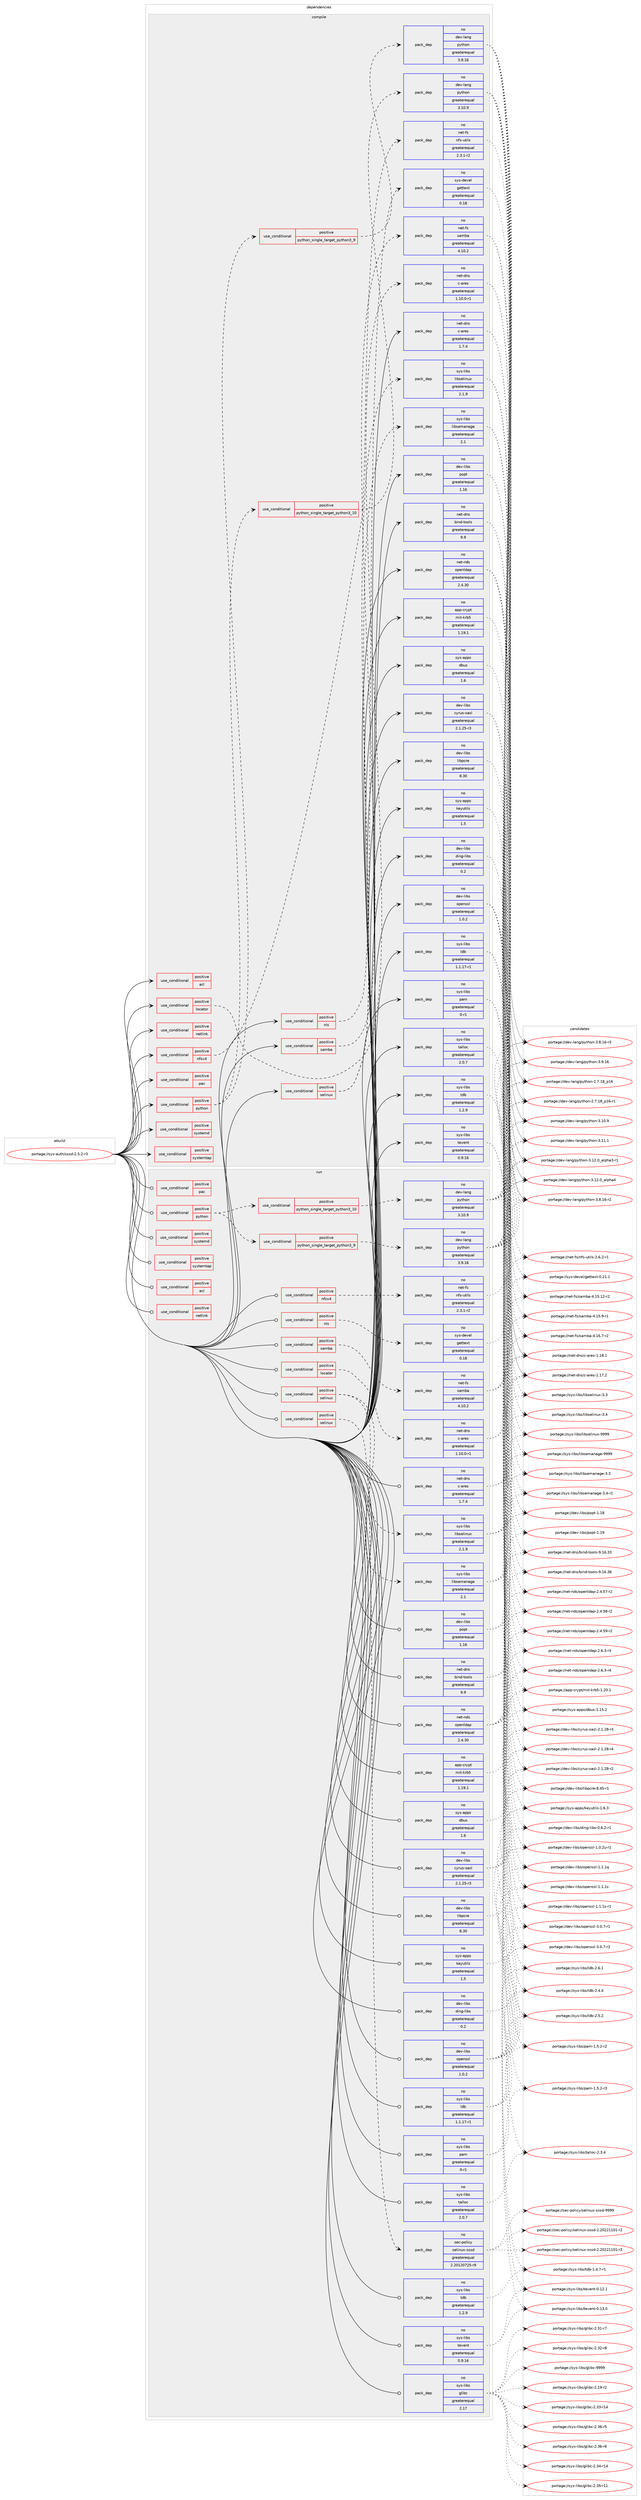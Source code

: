 digraph prolog {

# *************
# Graph options
# *************

newrank=true;
concentrate=true;
compound=true;
graph [rankdir=LR,fontname=Helvetica,fontsize=10,ranksep=1.5];#, ranksep=2.5, nodesep=0.2];
edge  [arrowhead=vee];
node  [fontname=Helvetica,fontsize=10];

# **********
# The ebuild
# **********

subgraph cluster_leftcol {
color=gray;
rank=same;
label=<<i>ebuild</i>>;
id [label="portage://sys-auth/sssd-2.5.2-r3", color=red, width=4, href="../sys-auth/sssd-2.5.2-r3.svg"];
}

# ****************
# The dependencies
# ****************

subgraph cluster_midcol {
color=gray;
label=<<i>dependencies</i>>;
subgraph cluster_compile {
fillcolor="#eeeeee";
style=filled;
label=<<i>compile</i>>;
subgraph cond4470 {
dependency6943 [label=<<TABLE BORDER="0" CELLBORDER="1" CELLSPACING="0" CELLPADDING="4"><TR><TD ROWSPAN="3" CELLPADDING="10">use_conditional</TD></TR><TR><TD>positive</TD></TR><TR><TD>acl</TD></TR></TABLE>>, shape=none, color=red];
# *** BEGIN UNKNOWN DEPENDENCY TYPE (TODO) ***
# dependency6943 -> package_dependency(portage://sys-auth/sssd-2.5.2-r3,install,no,net-fs,cifs-utils,none,[,,],[],[use(enable(acl),none)])
# *** END UNKNOWN DEPENDENCY TYPE (TODO) ***

}
id:e -> dependency6943:w [weight=20,style="solid",arrowhead="vee"];
subgraph cond4471 {
dependency6944 [label=<<TABLE BORDER="0" CELLBORDER="1" CELLSPACING="0" CELLPADDING="4"><TR><TD ROWSPAN="3" CELLPADDING="10">use_conditional</TD></TR><TR><TD>positive</TD></TR><TR><TD>locator</TD></TR></TABLE>>, shape=none, color=red];
subgraph pack2402 {
dependency6945 [label=<<TABLE BORDER="0" CELLBORDER="1" CELLSPACING="0" CELLPADDING="4" WIDTH="220"><TR><TD ROWSPAN="6" CELLPADDING="30">pack_dep</TD></TR><TR><TD WIDTH="110">no</TD></TR><TR><TD>net-dns</TD></TR><TR><TD>c-ares</TD></TR><TR><TD>greaterequal</TD></TR><TR><TD>1.10.0-r1</TD></TR></TABLE>>, shape=none, color=blue];
}
dependency6944:e -> dependency6945:w [weight=20,style="dashed",arrowhead="vee"];
}
id:e -> dependency6944:w [weight=20,style="solid",arrowhead="vee"];
subgraph cond4472 {
dependency6946 [label=<<TABLE BORDER="0" CELLBORDER="1" CELLSPACING="0" CELLPADDING="4"><TR><TD ROWSPAN="3" CELLPADDING="10">use_conditional</TD></TR><TR><TD>positive</TD></TR><TR><TD>netlink</TD></TR></TABLE>>, shape=none, color=red];
# *** BEGIN UNKNOWN DEPENDENCY TYPE (TODO) ***
# dependency6946 -> package_dependency(portage://sys-auth/sssd-2.5.2-r3,install,no,dev-libs,libnl,none,[,,],[slot(3)],[])
# *** END UNKNOWN DEPENDENCY TYPE (TODO) ***

}
id:e -> dependency6946:w [weight=20,style="solid",arrowhead="vee"];
subgraph cond4473 {
dependency6947 [label=<<TABLE BORDER="0" CELLBORDER="1" CELLSPACING="0" CELLPADDING="4"><TR><TD ROWSPAN="3" CELLPADDING="10">use_conditional</TD></TR><TR><TD>positive</TD></TR><TR><TD>nfsv4</TD></TR></TABLE>>, shape=none, color=red];
subgraph pack2403 {
dependency6948 [label=<<TABLE BORDER="0" CELLBORDER="1" CELLSPACING="0" CELLPADDING="4" WIDTH="220"><TR><TD ROWSPAN="6" CELLPADDING="30">pack_dep</TD></TR><TR><TD WIDTH="110">no</TD></TR><TR><TD>net-fs</TD></TR><TR><TD>nfs-utils</TD></TR><TR><TD>greaterequal</TD></TR><TR><TD>2.3.1-r2</TD></TR></TABLE>>, shape=none, color=blue];
}
dependency6947:e -> dependency6948:w [weight=20,style="dashed",arrowhead="vee"];
}
id:e -> dependency6947:w [weight=20,style="solid",arrowhead="vee"];
subgraph cond4474 {
dependency6949 [label=<<TABLE BORDER="0" CELLBORDER="1" CELLSPACING="0" CELLPADDING="4"><TR><TD ROWSPAN="3" CELLPADDING="10">use_conditional</TD></TR><TR><TD>positive</TD></TR><TR><TD>nls</TD></TR></TABLE>>, shape=none, color=red];
subgraph pack2404 {
dependency6950 [label=<<TABLE BORDER="0" CELLBORDER="1" CELLSPACING="0" CELLPADDING="4" WIDTH="220"><TR><TD ROWSPAN="6" CELLPADDING="30">pack_dep</TD></TR><TR><TD WIDTH="110">no</TD></TR><TR><TD>sys-devel</TD></TR><TR><TD>gettext</TD></TR><TR><TD>greaterequal</TD></TR><TR><TD>0.18</TD></TR></TABLE>>, shape=none, color=blue];
}
dependency6949:e -> dependency6950:w [weight=20,style="dashed",arrowhead="vee"];
}
id:e -> dependency6949:w [weight=20,style="solid",arrowhead="vee"];
subgraph cond4475 {
dependency6951 [label=<<TABLE BORDER="0" CELLBORDER="1" CELLSPACING="0" CELLPADDING="4"><TR><TD ROWSPAN="3" CELLPADDING="10">use_conditional</TD></TR><TR><TD>positive</TD></TR><TR><TD>pac</TD></TR></TABLE>>, shape=none, color=red];
# *** BEGIN UNKNOWN DEPENDENCY TYPE (TODO) ***
# dependency6951 -> package_dependency(portage://sys-auth/sssd-2.5.2-r3,install,no,net-fs,samba,none,[,,],[],[])
# *** END UNKNOWN DEPENDENCY TYPE (TODO) ***

}
id:e -> dependency6951:w [weight=20,style="solid",arrowhead="vee"];
subgraph cond4476 {
dependency6952 [label=<<TABLE BORDER="0" CELLBORDER="1" CELLSPACING="0" CELLPADDING="4"><TR><TD ROWSPAN="3" CELLPADDING="10">use_conditional</TD></TR><TR><TD>positive</TD></TR><TR><TD>python</TD></TR></TABLE>>, shape=none, color=red];
subgraph cond4477 {
dependency6953 [label=<<TABLE BORDER="0" CELLBORDER="1" CELLSPACING="0" CELLPADDING="4"><TR><TD ROWSPAN="3" CELLPADDING="10">use_conditional</TD></TR><TR><TD>positive</TD></TR><TR><TD>python_single_target_python3_9</TD></TR></TABLE>>, shape=none, color=red];
subgraph pack2405 {
dependency6954 [label=<<TABLE BORDER="0" CELLBORDER="1" CELLSPACING="0" CELLPADDING="4" WIDTH="220"><TR><TD ROWSPAN="6" CELLPADDING="30">pack_dep</TD></TR><TR><TD WIDTH="110">no</TD></TR><TR><TD>dev-lang</TD></TR><TR><TD>python</TD></TR><TR><TD>greaterequal</TD></TR><TR><TD>3.9.16</TD></TR></TABLE>>, shape=none, color=blue];
}
dependency6953:e -> dependency6954:w [weight=20,style="dashed",arrowhead="vee"];
}
dependency6952:e -> dependency6953:w [weight=20,style="dashed",arrowhead="vee"];
subgraph cond4478 {
dependency6955 [label=<<TABLE BORDER="0" CELLBORDER="1" CELLSPACING="0" CELLPADDING="4"><TR><TD ROWSPAN="3" CELLPADDING="10">use_conditional</TD></TR><TR><TD>positive</TD></TR><TR><TD>python_single_target_python3_10</TD></TR></TABLE>>, shape=none, color=red];
subgraph pack2406 {
dependency6956 [label=<<TABLE BORDER="0" CELLBORDER="1" CELLSPACING="0" CELLPADDING="4" WIDTH="220"><TR><TD ROWSPAN="6" CELLPADDING="30">pack_dep</TD></TR><TR><TD WIDTH="110">no</TD></TR><TR><TD>dev-lang</TD></TR><TR><TD>python</TD></TR><TR><TD>greaterequal</TD></TR><TR><TD>3.10.9</TD></TR></TABLE>>, shape=none, color=blue];
}
dependency6955:e -> dependency6956:w [weight=20,style="dashed",arrowhead="vee"];
}
dependency6952:e -> dependency6955:w [weight=20,style="dashed",arrowhead="vee"];
}
id:e -> dependency6952:w [weight=20,style="solid",arrowhead="vee"];
subgraph cond4479 {
dependency6957 [label=<<TABLE BORDER="0" CELLBORDER="1" CELLSPACING="0" CELLPADDING="4"><TR><TD ROWSPAN="3" CELLPADDING="10">use_conditional</TD></TR><TR><TD>positive</TD></TR><TR><TD>samba</TD></TR></TABLE>>, shape=none, color=red];
subgraph pack2407 {
dependency6958 [label=<<TABLE BORDER="0" CELLBORDER="1" CELLSPACING="0" CELLPADDING="4" WIDTH="220"><TR><TD ROWSPAN="6" CELLPADDING="30">pack_dep</TD></TR><TR><TD WIDTH="110">no</TD></TR><TR><TD>net-fs</TD></TR><TR><TD>samba</TD></TR><TR><TD>greaterequal</TD></TR><TR><TD>4.10.2</TD></TR></TABLE>>, shape=none, color=blue];
}
dependency6957:e -> dependency6958:w [weight=20,style="dashed",arrowhead="vee"];
}
id:e -> dependency6957:w [weight=20,style="solid",arrowhead="vee"];
subgraph cond4480 {
dependency6959 [label=<<TABLE BORDER="0" CELLBORDER="1" CELLSPACING="0" CELLPADDING="4"><TR><TD ROWSPAN="3" CELLPADDING="10">use_conditional</TD></TR><TR><TD>positive</TD></TR><TR><TD>selinux</TD></TR></TABLE>>, shape=none, color=red];
subgraph pack2408 {
dependency6960 [label=<<TABLE BORDER="0" CELLBORDER="1" CELLSPACING="0" CELLPADDING="4" WIDTH="220"><TR><TD ROWSPAN="6" CELLPADDING="30">pack_dep</TD></TR><TR><TD WIDTH="110">no</TD></TR><TR><TD>sys-libs</TD></TR><TR><TD>libselinux</TD></TR><TR><TD>greaterequal</TD></TR><TR><TD>2.1.9</TD></TR></TABLE>>, shape=none, color=blue];
}
dependency6959:e -> dependency6960:w [weight=20,style="dashed",arrowhead="vee"];
subgraph pack2409 {
dependency6961 [label=<<TABLE BORDER="0" CELLBORDER="1" CELLSPACING="0" CELLPADDING="4" WIDTH="220"><TR><TD ROWSPAN="6" CELLPADDING="30">pack_dep</TD></TR><TR><TD WIDTH="110">no</TD></TR><TR><TD>sys-libs</TD></TR><TR><TD>libsemanage</TD></TR><TR><TD>greaterequal</TD></TR><TR><TD>2.1</TD></TR></TABLE>>, shape=none, color=blue];
}
dependency6959:e -> dependency6961:w [weight=20,style="dashed",arrowhead="vee"];
}
id:e -> dependency6959:w [weight=20,style="solid",arrowhead="vee"];
subgraph cond4481 {
dependency6962 [label=<<TABLE BORDER="0" CELLBORDER="1" CELLSPACING="0" CELLPADDING="4"><TR><TD ROWSPAN="3" CELLPADDING="10">use_conditional</TD></TR><TR><TD>positive</TD></TR><TR><TD>systemd</TD></TR></TABLE>>, shape=none, color=red];
# *** BEGIN UNKNOWN DEPENDENCY TYPE (TODO) ***
# dependency6962 -> package_dependency(portage://sys-auth/sssd-2.5.2-r3,install,no,dev-libs,jansson,none,[,,],[slot(0),equal],[])
# *** END UNKNOWN DEPENDENCY TYPE (TODO) ***

# *** BEGIN UNKNOWN DEPENDENCY TYPE (TODO) ***
# dependency6962 -> package_dependency(portage://sys-auth/sssd-2.5.2-r3,install,no,net-libs,http-parser,none,[,,],[slot(0),equal],[])
# *** END UNKNOWN DEPENDENCY TYPE (TODO) ***

# *** BEGIN UNKNOWN DEPENDENCY TYPE (TODO) ***
# dependency6962 -> package_dependency(portage://sys-auth/sssd-2.5.2-r3,install,no,net-misc,curl,none,[,,],[slot(0),equal],[])
# *** END UNKNOWN DEPENDENCY TYPE (TODO) ***

}
id:e -> dependency6962:w [weight=20,style="solid",arrowhead="vee"];
subgraph cond4482 {
dependency6963 [label=<<TABLE BORDER="0" CELLBORDER="1" CELLSPACING="0" CELLPADDING="4"><TR><TD ROWSPAN="3" CELLPADDING="10">use_conditional</TD></TR><TR><TD>positive</TD></TR><TR><TD>systemtap</TD></TR></TABLE>>, shape=none, color=red];
# *** BEGIN UNKNOWN DEPENDENCY TYPE (TODO) ***
# dependency6963 -> package_dependency(portage://sys-auth/sssd-2.5.2-r3,install,no,dev-util,systemtap,none,[,,],[],[])
# *** END UNKNOWN DEPENDENCY TYPE (TODO) ***

}
id:e -> dependency6963:w [weight=20,style="solid",arrowhead="vee"];
subgraph pack2410 {
dependency6964 [label=<<TABLE BORDER="0" CELLBORDER="1" CELLSPACING="0" CELLPADDING="4" WIDTH="220"><TR><TD ROWSPAN="6" CELLPADDING="30">pack_dep</TD></TR><TR><TD WIDTH="110">no</TD></TR><TR><TD>app-crypt</TD></TR><TR><TD>mit-krb5</TD></TR><TR><TD>greaterequal</TD></TR><TR><TD>1.19.1</TD></TR></TABLE>>, shape=none, color=blue];
}
id:e -> dependency6964:w [weight=20,style="solid",arrowhead="vee"];
# *** BEGIN UNKNOWN DEPENDENCY TYPE (TODO) ***
# id -> package_dependency(portage://sys-auth/sssd-2.5.2-r3,install,no,app-crypt,p11-kit,none,[,,],[],[])
# *** END UNKNOWN DEPENDENCY TYPE (TODO) ***

subgraph pack2411 {
dependency6965 [label=<<TABLE BORDER="0" CELLBORDER="1" CELLSPACING="0" CELLPADDING="4" WIDTH="220"><TR><TD ROWSPAN="6" CELLPADDING="30">pack_dep</TD></TR><TR><TD WIDTH="110">no</TD></TR><TR><TD>dev-libs</TD></TR><TR><TD>cyrus-sasl</TD></TR><TR><TD>greaterequal</TD></TR><TR><TD>2.1.25-r3</TD></TR></TABLE>>, shape=none, color=blue];
}
id:e -> dependency6965:w [weight=20,style="solid",arrowhead="vee"];
subgraph pack2412 {
dependency6966 [label=<<TABLE BORDER="0" CELLBORDER="1" CELLSPACING="0" CELLPADDING="4" WIDTH="220"><TR><TD ROWSPAN="6" CELLPADDING="30">pack_dep</TD></TR><TR><TD WIDTH="110">no</TD></TR><TR><TD>dev-libs</TD></TR><TR><TD>ding-libs</TD></TR><TR><TD>greaterequal</TD></TR><TR><TD>0.2</TD></TR></TABLE>>, shape=none, color=blue];
}
id:e -> dependency6966:w [weight=20,style="solid",arrowhead="vee"];
# *** BEGIN UNKNOWN DEPENDENCY TYPE (TODO) ***
# id -> package_dependency(portage://sys-auth/sssd-2.5.2-r3,install,no,dev-libs,glib,none,[,,],[slot(2)],[])
# *** END UNKNOWN DEPENDENCY TYPE (TODO) ***

subgraph pack2413 {
dependency6967 [label=<<TABLE BORDER="0" CELLBORDER="1" CELLSPACING="0" CELLPADDING="4" WIDTH="220"><TR><TD ROWSPAN="6" CELLPADDING="30">pack_dep</TD></TR><TR><TD WIDTH="110">no</TD></TR><TR><TD>dev-libs</TD></TR><TR><TD>libpcre</TD></TR><TR><TD>greaterequal</TD></TR><TR><TD>8.30</TD></TR></TABLE>>, shape=none, color=blue];
}
id:e -> dependency6967:w [weight=20,style="solid",arrowhead="vee"];
subgraph pack2414 {
dependency6968 [label=<<TABLE BORDER="0" CELLBORDER="1" CELLSPACING="0" CELLPADDING="4" WIDTH="220"><TR><TD ROWSPAN="6" CELLPADDING="30">pack_dep</TD></TR><TR><TD WIDTH="110">no</TD></TR><TR><TD>dev-libs</TD></TR><TR><TD>openssl</TD></TR><TR><TD>greaterequal</TD></TR><TR><TD>1.0.2</TD></TR></TABLE>>, shape=none, color=blue];
}
id:e -> dependency6968:w [weight=20,style="solid",arrowhead="vee"];
subgraph pack2415 {
dependency6969 [label=<<TABLE BORDER="0" CELLBORDER="1" CELLSPACING="0" CELLPADDING="4" WIDTH="220"><TR><TD ROWSPAN="6" CELLPADDING="30">pack_dep</TD></TR><TR><TD WIDTH="110">no</TD></TR><TR><TD>dev-libs</TD></TR><TR><TD>popt</TD></TR><TR><TD>greaterequal</TD></TR><TR><TD>1.16</TD></TR></TABLE>>, shape=none, color=blue];
}
id:e -> dependency6969:w [weight=20,style="solid",arrowhead="vee"];
subgraph pack2416 {
dependency6970 [label=<<TABLE BORDER="0" CELLBORDER="1" CELLSPACING="0" CELLPADDING="4" WIDTH="220"><TR><TD ROWSPAN="6" CELLPADDING="30">pack_dep</TD></TR><TR><TD WIDTH="110">no</TD></TR><TR><TD>net-dns</TD></TR><TR><TD>bind-tools</TD></TR><TR><TD>greaterequal</TD></TR><TR><TD>9.9</TD></TR></TABLE>>, shape=none, color=blue];
}
id:e -> dependency6970:w [weight=20,style="solid",arrowhead="vee"];
subgraph pack2417 {
dependency6971 [label=<<TABLE BORDER="0" CELLBORDER="1" CELLSPACING="0" CELLPADDING="4" WIDTH="220"><TR><TD ROWSPAN="6" CELLPADDING="30">pack_dep</TD></TR><TR><TD WIDTH="110">no</TD></TR><TR><TD>net-dns</TD></TR><TR><TD>c-ares</TD></TR><TR><TD>greaterequal</TD></TR><TR><TD>1.7.4</TD></TR></TABLE>>, shape=none, color=blue];
}
id:e -> dependency6971:w [weight=20,style="solid",arrowhead="vee"];
subgraph pack2418 {
dependency6972 [label=<<TABLE BORDER="0" CELLBORDER="1" CELLSPACING="0" CELLPADDING="4" WIDTH="220"><TR><TD ROWSPAN="6" CELLPADDING="30">pack_dep</TD></TR><TR><TD WIDTH="110">no</TD></TR><TR><TD>net-nds</TD></TR><TR><TD>openldap</TD></TR><TR><TD>greaterequal</TD></TR><TR><TD>2.4.30</TD></TR></TABLE>>, shape=none, color=blue];
}
id:e -> dependency6972:w [weight=20,style="solid",arrowhead="vee"];
subgraph pack2419 {
dependency6973 [label=<<TABLE BORDER="0" CELLBORDER="1" CELLSPACING="0" CELLPADDING="4" WIDTH="220"><TR><TD ROWSPAN="6" CELLPADDING="30">pack_dep</TD></TR><TR><TD WIDTH="110">no</TD></TR><TR><TD>sys-apps</TD></TR><TR><TD>dbus</TD></TR><TR><TD>greaterequal</TD></TR><TR><TD>1.6</TD></TR></TABLE>>, shape=none, color=blue];
}
id:e -> dependency6973:w [weight=20,style="solid",arrowhead="vee"];
subgraph pack2420 {
dependency6974 [label=<<TABLE BORDER="0" CELLBORDER="1" CELLSPACING="0" CELLPADDING="4" WIDTH="220"><TR><TD ROWSPAN="6" CELLPADDING="30">pack_dep</TD></TR><TR><TD WIDTH="110">no</TD></TR><TR><TD>sys-apps</TD></TR><TR><TD>keyutils</TD></TR><TR><TD>greaterequal</TD></TR><TR><TD>1.5</TD></TR></TABLE>>, shape=none, color=blue];
}
id:e -> dependency6974:w [weight=20,style="solid",arrowhead="vee"];
subgraph pack2421 {
dependency6975 [label=<<TABLE BORDER="0" CELLBORDER="1" CELLSPACING="0" CELLPADDING="4" WIDTH="220"><TR><TD ROWSPAN="6" CELLPADDING="30">pack_dep</TD></TR><TR><TD WIDTH="110">no</TD></TR><TR><TD>sys-libs</TD></TR><TR><TD>ldb</TD></TR><TR><TD>greaterequal</TD></TR><TR><TD>1.1.17-r1</TD></TR></TABLE>>, shape=none, color=blue];
}
id:e -> dependency6975:w [weight=20,style="solid",arrowhead="vee"];
subgraph pack2422 {
dependency6976 [label=<<TABLE BORDER="0" CELLBORDER="1" CELLSPACING="0" CELLPADDING="4" WIDTH="220"><TR><TD ROWSPAN="6" CELLPADDING="30">pack_dep</TD></TR><TR><TD WIDTH="110">no</TD></TR><TR><TD>sys-libs</TD></TR><TR><TD>pam</TD></TR><TR><TD>greaterequal</TD></TR><TR><TD>0-r1</TD></TR></TABLE>>, shape=none, color=blue];
}
id:e -> dependency6976:w [weight=20,style="solid",arrowhead="vee"];
subgraph pack2423 {
dependency6977 [label=<<TABLE BORDER="0" CELLBORDER="1" CELLSPACING="0" CELLPADDING="4" WIDTH="220"><TR><TD ROWSPAN="6" CELLPADDING="30">pack_dep</TD></TR><TR><TD WIDTH="110">no</TD></TR><TR><TD>sys-libs</TD></TR><TR><TD>talloc</TD></TR><TR><TD>greaterequal</TD></TR><TR><TD>2.0.7</TD></TR></TABLE>>, shape=none, color=blue];
}
id:e -> dependency6977:w [weight=20,style="solid",arrowhead="vee"];
subgraph pack2424 {
dependency6978 [label=<<TABLE BORDER="0" CELLBORDER="1" CELLSPACING="0" CELLPADDING="4" WIDTH="220"><TR><TD ROWSPAN="6" CELLPADDING="30">pack_dep</TD></TR><TR><TD WIDTH="110">no</TD></TR><TR><TD>sys-libs</TD></TR><TR><TD>tdb</TD></TR><TR><TD>greaterequal</TD></TR><TR><TD>1.2.9</TD></TR></TABLE>>, shape=none, color=blue];
}
id:e -> dependency6978:w [weight=20,style="solid",arrowhead="vee"];
subgraph pack2425 {
dependency6979 [label=<<TABLE BORDER="0" CELLBORDER="1" CELLSPACING="0" CELLPADDING="4" WIDTH="220"><TR><TD ROWSPAN="6" CELLPADDING="30">pack_dep</TD></TR><TR><TD WIDTH="110">no</TD></TR><TR><TD>sys-libs</TD></TR><TR><TD>tevent</TD></TR><TR><TD>greaterequal</TD></TR><TR><TD>0.9.16</TD></TR></TABLE>>, shape=none, color=blue];
}
id:e -> dependency6979:w [weight=20,style="solid",arrowhead="vee"];
# *** BEGIN UNKNOWN DEPENDENCY TYPE (TODO) ***
# id -> package_dependency(portage://sys-auth/sssd-2.5.2-r3,install,no,virtual,libintl,none,[,,],[],[])
# *** END UNKNOWN DEPENDENCY TYPE (TODO) ***

}
subgraph cluster_compileandrun {
fillcolor="#eeeeee";
style=filled;
label=<<i>compile and run</i>>;
}
subgraph cluster_run {
fillcolor="#eeeeee";
style=filled;
label=<<i>run</i>>;
subgraph cond4483 {
dependency6980 [label=<<TABLE BORDER="0" CELLBORDER="1" CELLSPACING="0" CELLPADDING="4"><TR><TD ROWSPAN="3" CELLPADDING="10">use_conditional</TD></TR><TR><TD>positive</TD></TR><TR><TD>acl</TD></TR></TABLE>>, shape=none, color=red];
# *** BEGIN UNKNOWN DEPENDENCY TYPE (TODO) ***
# dependency6980 -> package_dependency(portage://sys-auth/sssd-2.5.2-r3,run,no,net-fs,cifs-utils,none,[,,],[],[use(enable(acl),none)])
# *** END UNKNOWN DEPENDENCY TYPE (TODO) ***

}
id:e -> dependency6980:w [weight=20,style="solid",arrowhead="odot"];
subgraph cond4484 {
dependency6981 [label=<<TABLE BORDER="0" CELLBORDER="1" CELLSPACING="0" CELLPADDING="4"><TR><TD ROWSPAN="3" CELLPADDING="10">use_conditional</TD></TR><TR><TD>positive</TD></TR><TR><TD>locator</TD></TR></TABLE>>, shape=none, color=red];
subgraph pack2426 {
dependency6982 [label=<<TABLE BORDER="0" CELLBORDER="1" CELLSPACING="0" CELLPADDING="4" WIDTH="220"><TR><TD ROWSPAN="6" CELLPADDING="30">pack_dep</TD></TR><TR><TD WIDTH="110">no</TD></TR><TR><TD>net-dns</TD></TR><TR><TD>c-ares</TD></TR><TR><TD>greaterequal</TD></TR><TR><TD>1.10.0-r1</TD></TR></TABLE>>, shape=none, color=blue];
}
dependency6981:e -> dependency6982:w [weight=20,style="dashed",arrowhead="vee"];
}
id:e -> dependency6981:w [weight=20,style="solid",arrowhead="odot"];
subgraph cond4485 {
dependency6983 [label=<<TABLE BORDER="0" CELLBORDER="1" CELLSPACING="0" CELLPADDING="4"><TR><TD ROWSPAN="3" CELLPADDING="10">use_conditional</TD></TR><TR><TD>positive</TD></TR><TR><TD>netlink</TD></TR></TABLE>>, shape=none, color=red];
# *** BEGIN UNKNOWN DEPENDENCY TYPE (TODO) ***
# dependency6983 -> package_dependency(portage://sys-auth/sssd-2.5.2-r3,run,no,dev-libs,libnl,none,[,,],[slot(3)],[])
# *** END UNKNOWN DEPENDENCY TYPE (TODO) ***

}
id:e -> dependency6983:w [weight=20,style="solid",arrowhead="odot"];
subgraph cond4486 {
dependency6984 [label=<<TABLE BORDER="0" CELLBORDER="1" CELLSPACING="0" CELLPADDING="4"><TR><TD ROWSPAN="3" CELLPADDING="10">use_conditional</TD></TR><TR><TD>positive</TD></TR><TR><TD>nfsv4</TD></TR></TABLE>>, shape=none, color=red];
subgraph pack2427 {
dependency6985 [label=<<TABLE BORDER="0" CELLBORDER="1" CELLSPACING="0" CELLPADDING="4" WIDTH="220"><TR><TD ROWSPAN="6" CELLPADDING="30">pack_dep</TD></TR><TR><TD WIDTH="110">no</TD></TR><TR><TD>net-fs</TD></TR><TR><TD>nfs-utils</TD></TR><TR><TD>greaterequal</TD></TR><TR><TD>2.3.1-r2</TD></TR></TABLE>>, shape=none, color=blue];
}
dependency6984:e -> dependency6985:w [weight=20,style="dashed",arrowhead="vee"];
}
id:e -> dependency6984:w [weight=20,style="solid",arrowhead="odot"];
subgraph cond4487 {
dependency6986 [label=<<TABLE BORDER="0" CELLBORDER="1" CELLSPACING="0" CELLPADDING="4"><TR><TD ROWSPAN="3" CELLPADDING="10">use_conditional</TD></TR><TR><TD>positive</TD></TR><TR><TD>nls</TD></TR></TABLE>>, shape=none, color=red];
subgraph pack2428 {
dependency6987 [label=<<TABLE BORDER="0" CELLBORDER="1" CELLSPACING="0" CELLPADDING="4" WIDTH="220"><TR><TD ROWSPAN="6" CELLPADDING="30">pack_dep</TD></TR><TR><TD WIDTH="110">no</TD></TR><TR><TD>sys-devel</TD></TR><TR><TD>gettext</TD></TR><TR><TD>greaterequal</TD></TR><TR><TD>0.18</TD></TR></TABLE>>, shape=none, color=blue];
}
dependency6986:e -> dependency6987:w [weight=20,style="dashed",arrowhead="vee"];
}
id:e -> dependency6986:w [weight=20,style="solid",arrowhead="odot"];
subgraph cond4488 {
dependency6988 [label=<<TABLE BORDER="0" CELLBORDER="1" CELLSPACING="0" CELLPADDING="4"><TR><TD ROWSPAN="3" CELLPADDING="10">use_conditional</TD></TR><TR><TD>positive</TD></TR><TR><TD>pac</TD></TR></TABLE>>, shape=none, color=red];
# *** BEGIN UNKNOWN DEPENDENCY TYPE (TODO) ***
# dependency6988 -> package_dependency(portage://sys-auth/sssd-2.5.2-r3,run,no,net-fs,samba,none,[,,],[],[])
# *** END UNKNOWN DEPENDENCY TYPE (TODO) ***

}
id:e -> dependency6988:w [weight=20,style="solid",arrowhead="odot"];
subgraph cond4489 {
dependency6989 [label=<<TABLE BORDER="0" CELLBORDER="1" CELLSPACING="0" CELLPADDING="4"><TR><TD ROWSPAN="3" CELLPADDING="10">use_conditional</TD></TR><TR><TD>positive</TD></TR><TR><TD>python</TD></TR></TABLE>>, shape=none, color=red];
subgraph cond4490 {
dependency6990 [label=<<TABLE BORDER="0" CELLBORDER="1" CELLSPACING="0" CELLPADDING="4"><TR><TD ROWSPAN="3" CELLPADDING="10">use_conditional</TD></TR><TR><TD>positive</TD></TR><TR><TD>python_single_target_python3_9</TD></TR></TABLE>>, shape=none, color=red];
subgraph pack2429 {
dependency6991 [label=<<TABLE BORDER="0" CELLBORDER="1" CELLSPACING="0" CELLPADDING="4" WIDTH="220"><TR><TD ROWSPAN="6" CELLPADDING="30">pack_dep</TD></TR><TR><TD WIDTH="110">no</TD></TR><TR><TD>dev-lang</TD></TR><TR><TD>python</TD></TR><TR><TD>greaterequal</TD></TR><TR><TD>3.9.16</TD></TR></TABLE>>, shape=none, color=blue];
}
dependency6990:e -> dependency6991:w [weight=20,style="dashed",arrowhead="vee"];
}
dependency6989:e -> dependency6990:w [weight=20,style="dashed",arrowhead="vee"];
subgraph cond4491 {
dependency6992 [label=<<TABLE BORDER="0" CELLBORDER="1" CELLSPACING="0" CELLPADDING="4"><TR><TD ROWSPAN="3" CELLPADDING="10">use_conditional</TD></TR><TR><TD>positive</TD></TR><TR><TD>python_single_target_python3_10</TD></TR></TABLE>>, shape=none, color=red];
subgraph pack2430 {
dependency6993 [label=<<TABLE BORDER="0" CELLBORDER="1" CELLSPACING="0" CELLPADDING="4" WIDTH="220"><TR><TD ROWSPAN="6" CELLPADDING="30">pack_dep</TD></TR><TR><TD WIDTH="110">no</TD></TR><TR><TD>dev-lang</TD></TR><TR><TD>python</TD></TR><TR><TD>greaterequal</TD></TR><TR><TD>3.10.9</TD></TR></TABLE>>, shape=none, color=blue];
}
dependency6992:e -> dependency6993:w [weight=20,style="dashed",arrowhead="vee"];
}
dependency6989:e -> dependency6992:w [weight=20,style="dashed",arrowhead="vee"];
}
id:e -> dependency6989:w [weight=20,style="solid",arrowhead="odot"];
subgraph cond4492 {
dependency6994 [label=<<TABLE BORDER="0" CELLBORDER="1" CELLSPACING="0" CELLPADDING="4"><TR><TD ROWSPAN="3" CELLPADDING="10">use_conditional</TD></TR><TR><TD>positive</TD></TR><TR><TD>samba</TD></TR></TABLE>>, shape=none, color=red];
subgraph pack2431 {
dependency6995 [label=<<TABLE BORDER="0" CELLBORDER="1" CELLSPACING="0" CELLPADDING="4" WIDTH="220"><TR><TD ROWSPAN="6" CELLPADDING="30">pack_dep</TD></TR><TR><TD WIDTH="110">no</TD></TR><TR><TD>net-fs</TD></TR><TR><TD>samba</TD></TR><TR><TD>greaterequal</TD></TR><TR><TD>4.10.2</TD></TR></TABLE>>, shape=none, color=blue];
}
dependency6994:e -> dependency6995:w [weight=20,style="dashed",arrowhead="vee"];
}
id:e -> dependency6994:w [weight=20,style="solid",arrowhead="odot"];
subgraph cond4493 {
dependency6996 [label=<<TABLE BORDER="0" CELLBORDER="1" CELLSPACING="0" CELLPADDING="4"><TR><TD ROWSPAN="3" CELLPADDING="10">use_conditional</TD></TR><TR><TD>positive</TD></TR><TR><TD>selinux</TD></TR></TABLE>>, shape=none, color=red];
subgraph pack2432 {
dependency6997 [label=<<TABLE BORDER="0" CELLBORDER="1" CELLSPACING="0" CELLPADDING="4" WIDTH="220"><TR><TD ROWSPAN="6" CELLPADDING="30">pack_dep</TD></TR><TR><TD WIDTH="110">no</TD></TR><TR><TD>sec-policy</TD></TR><TR><TD>selinux-sssd</TD></TR><TR><TD>greaterequal</TD></TR><TR><TD>2.20120725-r9</TD></TR></TABLE>>, shape=none, color=blue];
}
dependency6996:e -> dependency6997:w [weight=20,style="dashed",arrowhead="vee"];
}
id:e -> dependency6996:w [weight=20,style="solid",arrowhead="odot"];
subgraph cond4494 {
dependency6998 [label=<<TABLE BORDER="0" CELLBORDER="1" CELLSPACING="0" CELLPADDING="4"><TR><TD ROWSPAN="3" CELLPADDING="10">use_conditional</TD></TR><TR><TD>positive</TD></TR><TR><TD>selinux</TD></TR></TABLE>>, shape=none, color=red];
subgraph pack2433 {
dependency6999 [label=<<TABLE BORDER="0" CELLBORDER="1" CELLSPACING="0" CELLPADDING="4" WIDTH="220"><TR><TD ROWSPAN="6" CELLPADDING="30">pack_dep</TD></TR><TR><TD WIDTH="110">no</TD></TR><TR><TD>sys-libs</TD></TR><TR><TD>libselinux</TD></TR><TR><TD>greaterequal</TD></TR><TR><TD>2.1.9</TD></TR></TABLE>>, shape=none, color=blue];
}
dependency6998:e -> dependency6999:w [weight=20,style="dashed",arrowhead="vee"];
subgraph pack2434 {
dependency7000 [label=<<TABLE BORDER="0" CELLBORDER="1" CELLSPACING="0" CELLPADDING="4" WIDTH="220"><TR><TD ROWSPAN="6" CELLPADDING="30">pack_dep</TD></TR><TR><TD WIDTH="110">no</TD></TR><TR><TD>sys-libs</TD></TR><TR><TD>libsemanage</TD></TR><TR><TD>greaterequal</TD></TR><TR><TD>2.1</TD></TR></TABLE>>, shape=none, color=blue];
}
dependency6998:e -> dependency7000:w [weight=20,style="dashed",arrowhead="vee"];
}
id:e -> dependency6998:w [weight=20,style="solid",arrowhead="odot"];
subgraph cond4495 {
dependency7001 [label=<<TABLE BORDER="0" CELLBORDER="1" CELLSPACING="0" CELLPADDING="4"><TR><TD ROWSPAN="3" CELLPADDING="10">use_conditional</TD></TR><TR><TD>positive</TD></TR><TR><TD>systemd</TD></TR></TABLE>>, shape=none, color=red];
# *** BEGIN UNKNOWN DEPENDENCY TYPE (TODO) ***
# dependency7001 -> package_dependency(portage://sys-auth/sssd-2.5.2-r3,run,no,dev-libs,jansson,none,[,,],[slot(0),equal],[])
# *** END UNKNOWN DEPENDENCY TYPE (TODO) ***

# *** BEGIN UNKNOWN DEPENDENCY TYPE (TODO) ***
# dependency7001 -> package_dependency(portage://sys-auth/sssd-2.5.2-r3,run,no,net-libs,http-parser,none,[,,],[slot(0),equal],[])
# *** END UNKNOWN DEPENDENCY TYPE (TODO) ***

# *** BEGIN UNKNOWN DEPENDENCY TYPE (TODO) ***
# dependency7001 -> package_dependency(portage://sys-auth/sssd-2.5.2-r3,run,no,net-misc,curl,none,[,,],[slot(0),equal],[])
# *** END UNKNOWN DEPENDENCY TYPE (TODO) ***

}
id:e -> dependency7001:w [weight=20,style="solid",arrowhead="odot"];
subgraph cond4496 {
dependency7002 [label=<<TABLE BORDER="0" CELLBORDER="1" CELLSPACING="0" CELLPADDING="4"><TR><TD ROWSPAN="3" CELLPADDING="10">use_conditional</TD></TR><TR><TD>positive</TD></TR><TR><TD>systemtap</TD></TR></TABLE>>, shape=none, color=red];
# *** BEGIN UNKNOWN DEPENDENCY TYPE (TODO) ***
# dependency7002 -> package_dependency(portage://sys-auth/sssd-2.5.2-r3,run,no,dev-util,systemtap,none,[,,],[],[])
# *** END UNKNOWN DEPENDENCY TYPE (TODO) ***

}
id:e -> dependency7002:w [weight=20,style="solid",arrowhead="odot"];
subgraph pack2435 {
dependency7003 [label=<<TABLE BORDER="0" CELLBORDER="1" CELLSPACING="0" CELLPADDING="4" WIDTH="220"><TR><TD ROWSPAN="6" CELLPADDING="30">pack_dep</TD></TR><TR><TD WIDTH="110">no</TD></TR><TR><TD>app-crypt</TD></TR><TR><TD>mit-krb5</TD></TR><TR><TD>greaterequal</TD></TR><TR><TD>1.19.1</TD></TR></TABLE>>, shape=none, color=blue];
}
id:e -> dependency7003:w [weight=20,style="solid",arrowhead="odot"];
# *** BEGIN UNKNOWN DEPENDENCY TYPE (TODO) ***
# id -> package_dependency(portage://sys-auth/sssd-2.5.2-r3,run,no,app-crypt,p11-kit,none,[,,],[],[])
# *** END UNKNOWN DEPENDENCY TYPE (TODO) ***

subgraph pack2436 {
dependency7004 [label=<<TABLE BORDER="0" CELLBORDER="1" CELLSPACING="0" CELLPADDING="4" WIDTH="220"><TR><TD ROWSPAN="6" CELLPADDING="30">pack_dep</TD></TR><TR><TD WIDTH="110">no</TD></TR><TR><TD>dev-libs</TD></TR><TR><TD>cyrus-sasl</TD></TR><TR><TD>greaterequal</TD></TR><TR><TD>2.1.25-r3</TD></TR></TABLE>>, shape=none, color=blue];
}
id:e -> dependency7004:w [weight=20,style="solid",arrowhead="odot"];
subgraph pack2437 {
dependency7005 [label=<<TABLE BORDER="0" CELLBORDER="1" CELLSPACING="0" CELLPADDING="4" WIDTH="220"><TR><TD ROWSPAN="6" CELLPADDING="30">pack_dep</TD></TR><TR><TD WIDTH="110">no</TD></TR><TR><TD>dev-libs</TD></TR><TR><TD>ding-libs</TD></TR><TR><TD>greaterequal</TD></TR><TR><TD>0.2</TD></TR></TABLE>>, shape=none, color=blue];
}
id:e -> dependency7005:w [weight=20,style="solid",arrowhead="odot"];
# *** BEGIN UNKNOWN DEPENDENCY TYPE (TODO) ***
# id -> package_dependency(portage://sys-auth/sssd-2.5.2-r3,run,no,dev-libs,glib,none,[,,],[slot(2)],[])
# *** END UNKNOWN DEPENDENCY TYPE (TODO) ***

subgraph pack2438 {
dependency7006 [label=<<TABLE BORDER="0" CELLBORDER="1" CELLSPACING="0" CELLPADDING="4" WIDTH="220"><TR><TD ROWSPAN="6" CELLPADDING="30">pack_dep</TD></TR><TR><TD WIDTH="110">no</TD></TR><TR><TD>dev-libs</TD></TR><TR><TD>libpcre</TD></TR><TR><TD>greaterequal</TD></TR><TR><TD>8.30</TD></TR></TABLE>>, shape=none, color=blue];
}
id:e -> dependency7006:w [weight=20,style="solid",arrowhead="odot"];
subgraph pack2439 {
dependency7007 [label=<<TABLE BORDER="0" CELLBORDER="1" CELLSPACING="0" CELLPADDING="4" WIDTH="220"><TR><TD ROWSPAN="6" CELLPADDING="30">pack_dep</TD></TR><TR><TD WIDTH="110">no</TD></TR><TR><TD>dev-libs</TD></TR><TR><TD>openssl</TD></TR><TR><TD>greaterequal</TD></TR><TR><TD>1.0.2</TD></TR></TABLE>>, shape=none, color=blue];
}
id:e -> dependency7007:w [weight=20,style="solid",arrowhead="odot"];
subgraph pack2440 {
dependency7008 [label=<<TABLE BORDER="0" CELLBORDER="1" CELLSPACING="0" CELLPADDING="4" WIDTH="220"><TR><TD ROWSPAN="6" CELLPADDING="30">pack_dep</TD></TR><TR><TD WIDTH="110">no</TD></TR><TR><TD>dev-libs</TD></TR><TR><TD>popt</TD></TR><TR><TD>greaterequal</TD></TR><TR><TD>1.16</TD></TR></TABLE>>, shape=none, color=blue];
}
id:e -> dependency7008:w [weight=20,style="solid",arrowhead="odot"];
subgraph pack2441 {
dependency7009 [label=<<TABLE BORDER="0" CELLBORDER="1" CELLSPACING="0" CELLPADDING="4" WIDTH="220"><TR><TD ROWSPAN="6" CELLPADDING="30">pack_dep</TD></TR><TR><TD WIDTH="110">no</TD></TR><TR><TD>net-dns</TD></TR><TR><TD>bind-tools</TD></TR><TR><TD>greaterequal</TD></TR><TR><TD>9.9</TD></TR></TABLE>>, shape=none, color=blue];
}
id:e -> dependency7009:w [weight=20,style="solid",arrowhead="odot"];
subgraph pack2442 {
dependency7010 [label=<<TABLE BORDER="0" CELLBORDER="1" CELLSPACING="0" CELLPADDING="4" WIDTH="220"><TR><TD ROWSPAN="6" CELLPADDING="30">pack_dep</TD></TR><TR><TD WIDTH="110">no</TD></TR><TR><TD>net-dns</TD></TR><TR><TD>c-ares</TD></TR><TR><TD>greaterequal</TD></TR><TR><TD>1.7.4</TD></TR></TABLE>>, shape=none, color=blue];
}
id:e -> dependency7010:w [weight=20,style="solid",arrowhead="odot"];
subgraph pack2443 {
dependency7011 [label=<<TABLE BORDER="0" CELLBORDER="1" CELLSPACING="0" CELLPADDING="4" WIDTH="220"><TR><TD ROWSPAN="6" CELLPADDING="30">pack_dep</TD></TR><TR><TD WIDTH="110">no</TD></TR><TR><TD>net-nds</TD></TR><TR><TD>openldap</TD></TR><TR><TD>greaterequal</TD></TR><TR><TD>2.4.30</TD></TR></TABLE>>, shape=none, color=blue];
}
id:e -> dependency7011:w [weight=20,style="solid",arrowhead="odot"];
subgraph pack2444 {
dependency7012 [label=<<TABLE BORDER="0" CELLBORDER="1" CELLSPACING="0" CELLPADDING="4" WIDTH="220"><TR><TD ROWSPAN="6" CELLPADDING="30">pack_dep</TD></TR><TR><TD WIDTH="110">no</TD></TR><TR><TD>sys-apps</TD></TR><TR><TD>dbus</TD></TR><TR><TD>greaterequal</TD></TR><TR><TD>1.6</TD></TR></TABLE>>, shape=none, color=blue];
}
id:e -> dependency7012:w [weight=20,style="solid",arrowhead="odot"];
subgraph pack2445 {
dependency7013 [label=<<TABLE BORDER="0" CELLBORDER="1" CELLSPACING="0" CELLPADDING="4" WIDTH="220"><TR><TD ROWSPAN="6" CELLPADDING="30">pack_dep</TD></TR><TR><TD WIDTH="110">no</TD></TR><TR><TD>sys-apps</TD></TR><TR><TD>keyutils</TD></TR><TR><TD>greaterequal</TD></TR><TR><TD>1.5</TD></TR></TABLE>>, shape=none, color=blue];
}
id:e -> dependency7013:w [weight=20,style="solid",arrowhead="odot"];
subgraph pack2446 {
dependency7014 [label=<<TABLE BORDER="0" CELLBORDER="1" CELLSPACING="0" CELLPADDING="4" WIDTH="220"><TR><TD ROWSPAN="6" CELLPADDING="30">pack_dep</TD></TR><TR><TD WIDTH="110">no</TD></TR><TR><TD>sys-libs</TD></TR><TR><TD>glibc</TD></TR><TR><TD>greaterequal</TD></TR><TR><TD>2.17</TD></TR></TABLE>>, shape=none, color=blue];
}
id:e -> dependency7014:w [weight=20,style="solid",arrowhead="odot"];
subgraph pack2447 {
dependency7015 [label=<<TABLE BORDER="0" CELLBORDER="1" CELLSPACING="0" CELLPADDING="4" WIDTH="220"><TR><TD ROWSPAN="6" CELLPADDING="30">pack_dep</TD></TR><TR><TD WIDTH="110">no</TD></TR><TR><TD>sys-libs</TD></TR><TR><TD>ldb</TD></TR><TR><TD>greaterequal</TD></TR><TR><TD>1.1.17-r1</TD></TR></TABLE>>, shape=none, color=blue];
}
id:e -> dependency7015:w [weight=20,style="solid",arrowhead="odot"];
subgraph pack2448 {
dependency7016 [label=<<TABLE BORDER="0" CELLBORDER="1" CELLSPACING="0" CELLPADDING="4" WIDTH="220"><TR><TD ROWSPAN="6" CELLPADDING="30">pack_dep</TD></TR><TR><TD WIDTH="110">no</TD></TR><TR><TD>sys-libs</TD></TR><TR><TD>pam</TD></TR><TR><TD>greaterequal</TD></TR><TR><TD>0-r1</TD></TR></TABLE>>, shape=none, color=blue];
}
id:e -> dependency7016:w [weight=20,style="solid",arrowhead="odot"];
subgraph pack2449 {
dependency7017 [label=<<TABLE BORDER="0" CELLBORDER="1" CELLSPACING="0" CELLPADDING="4" WIDTH="220"><TR><TD ROWSPAN="6" CELLPADDING="30">pack_dep</TD></TR><TR><TD WIDTH="110">no</TD></TR><TR><TD>sys-libs</TD></TR><TR><TD>talloc</TD></TR><TR><TD>greaterequal</TD></TR><TR><TD>2.0.7</TD></TR></TABLE>>, shape=none, color=blue];
}
id:e -> dependency7017:w [weight=20,style="solid",arrowhead="odot"];
subgraph pack2450 {
dependency7018 [label=<<TABLE BORDER="0" CELLBORDER="1" CELLSPACING="0" CELLPADDING="4" WIDTH="220"><TR><TD ROWSPAN="6" CELLPADDING="30">pack_dep</TD></TR><TR><TD WIDTH="110">no</TD></TR><TR><TD>sys-libs</TD></TR><TR><TD>tdb</TD></TR><TR><TD>greaterequal</TD></TR><TR><TD>1.2.9</TD></TR></TABLE>>, shape=none, color=blue];
}
id:e -> dependency7018:w [weight=20,style="solid",arrowhead="odot"];
subgraph pack2451 {
dependency7019 [label=<<TABLE BORDER="0" CELLBORDER="1" CELLSPACING="0" CELLPADDING="4" WIDTH="220"><TR><TD ROWSPAN="6" CELLPADDING="30">pack_dep</TD></TR><TR><TD WIDTH="110">no</TD></TR><TR><TD>sys-libs</TD></TR><TR><TD>tevent</TD></TR><TR><TD>greaterequal</TD></TR><TR><TD>0.9.16</TD></TR></TABLE>>, shape=none, color=blue];
}
id:e -> dependency7019:w [weight=20,style="solid",arrowhead="odot"];
# *** BEGIN UNKNOWN DEPENDENCY TYPE (TODO) ***
# id -> package_dependency(portage://sys-auth/sssd-2.5.2-r3,run,no,virtual,libintl,none,[,,],[],[])
# *** END UNKNOWN DEPENDENCY TYPE (TODO) ***

}
}

# **************
# The candidates
# **************

subgraph cluster_choices {
rank=same;
color=gray;
label=<<i>candidates</i>>;

subgraph choice2402 {
color=black;
nodesep=1;
choice110101116451001101154799459711410111545494649554650 [label="portage://net-dns/c-ares-1.17.2", color=red, width=4,href="../net-dns/c-ares-1.17.2.svg"];
choice110101116451001101154799459711410111545494649564649 [label="portage://net-dns/c-ares-1.18.1", color=red, width=4,href="../net-dns/c-ares-1.18.1.svg"];
dependency6945:e -> choice110101116451001101154799459711410111545494649554650:w [style=dotted,weight="100"];
dependency6945:e -> choice110101116451001101154799459711410111545494649564649:w [style=dotted,weight="100"];
}
subgraph choice2403 {
color=black;
nodesep=1;
choice1101011164510211547110102115451171161051081154550465446504511449 [label="portage://net-fs/nfs-utils-2.6.2-r1", color=red, width=4,href="../net-fs/nfs-utils-2.6.2-r1.svg"];
dependency6948:e -> choice1101011164510211547110102115451171161051081154550465446504511449:w [style=dotted,weight="100"];
}
subgraph choice2404 {
color=black;
nodesep=1;
choice115121115451001011181011084710310111611610112011645484650494649 [label="portage://sys-devel/gettext-0.21.1", color=red, width=4,href="../sys-devel/gettext-0.21.1.svg"];
dependency6950:e -> choice115121115451001011181011084710310111611610112011645484650494649:w [style=dotted,weight="100"];
}
subgraph choice2405 {
color=black;
nodesep=1;
choice10010111845108971101034711212111610411111045504655464956951124954 [label="portage://dev-lang/python-2.7.18_p16", color=red, width=4,href="../dev-lang/python-2.7.18_p16.svg"];
choice100101118451089711010347112121116104111110455046554649569511249544511449 [label="portage://dev-lang/python-2.7.18_p16-r1", color=red, width=4,href="../dev-lang/python-2.7.18_p16-r1.svg"];
choice10010111845108971101034711212111610411111045514649484657 [label="portage://dev-lang/python-3.10.9", color=red, width=4,href="../dev-lang/python-3.10.9.svg"];
choice10010111845108971101034711212111610411111045514649494649 [label="portage://dev-lang/python-3.11.1", color=red, width=4,href="../dev-lang/python-3.11.1.svg"];
choice10010111845108971101034711212111610411111045514649504648959710811210497514511449 [label="portage://dev-lang/python-3.12.0_alpha3-r1", color=red, width=4,href="../dev-lang/python-3.12.0_alpha3-r1.svg"];
choice1001011184510897110103471121211161041111104551464950464895971081121049752 [label="portage://dev-lang/python-3.12.0_alpha4", color=red, width=4,href="../dev-lang/python-3.12.0_alpha4.svg"];
choice100101118451089711010347112121116104111110455146564649544511450 [label="portage://dev-lang/python-3.8.16-r2", color=red, width=4,href="../dev-lang/python-3.8.16-r2.svg"];
choice100101118451089711010347112121116104111110455146564649544511451 [label="portage://dev-lang/python-3.8.16-r3", color=red, width=4,href="../dev-lang/python-3.8.16-r3.svg"];
choice10010111845108971101034711212111610411111045514657464954 [label="portage://dev-lang/python-3.9.16", color=red, width=4,href="../dev-lang/python-3.9.16.svg"];
dependency6954:e -> choice10010111845108971101034711212111610411111045504655464956951124954:w [style=dotted,weight="100"];
dependency6954:e -> choice100101118451089711010347112121116104111110455046554649569511249544511449:w [style=dotted,weight="100"];
dependency6954:e -> choice10010111845108971101034711212111610411111045514649484657:w [style=dotted,weight="100"];
dependency6954:e -> choice10010111845108971101034711212111610411111045514649494649:w [style=dotted,weight="100"];
dependency6954:e -> choice10010111845108971101034711212111610411111045514649504648959710811210497514511449:w [style=dotted,weight="100"];
dependency6954:e -> choice1001011184510897110103471121211161041111104551464950464895971081121049752:w [style=dotted,weight="100"];
dependency6954:e -> choice100101118451089711010347112121116104111110455146564649544511450:w [style=dotted,weight="100"];
dependency6954:e -> choice100101118451089711010347112121116104111110455146564649544511451:w [style=dotted,weight="100"];
dependency6954:e -> choice10010111845108971101034711212111610411111045514657464954:w [style=dotted,weight="100"];
}
subgraph choice2406 {
color=black;
nodesep=1;
choice10010111845108971101034711212111610411111045504655464956951124954 [label="portage://dev-lang/python-2.7.18_p16", color=red, width=4,href="../dev-lang/python-2.7.18_p16.svg"];
choice100101118451089711010347112121116104111110455046554649569511249544511449 [label="portage://dev-lang/python-2.7.18_p16-r1", color=red, width=4,href="../dev-lang/python-2.7.18_p16-r1.svg"];
choice10010111845108971101034711212111610411111045514649484657 [label="portage://dev-lang/python-3.10.9", color=red, width=4,href="../dev-lang/python-3.10.9.svg"];
choice10010111845108971101034711212111610411111045514649494649 [label="portage://dev-lang/python-3.11.1", color=red, width=4,href="../dev-lang/python-3.11.1.svg"];
choice10010111845108971101034711212111610411111045514649504648959710811210497514511449 [label="portage://dev-lang/python-3.12.0_alpha3-r1", color=red, width=4,href="../dev-lang/python-3.12.0_alpha3-r1.svg"];
choice1001011184510897110103471121211161041111104551464950464895971081121049752 [label="portage://dev-lang/python-3.12.0_alpha4", color=red, width=4,href="../dev-lang/python-3.12.0_alpha4.svg"];
choice100101118451089711010347112121116104111110455146564649544511450 [label="portage://dev-lang/python-3.8.16-r2", color=red, width=4,href="../dev-lang/python-3.8.16-r2.svg"];
choice100101118451089711010347112121116104111110455146564649544511451 [label="portage://dev-lang/python-3.8.16-r3", color=red, width=4,href="../dev-lang/python-3.8.16-r3.svg"];
choice10010111845108971101034711212111610411111045514657464954 [label="portage://dev-lang/python-3.9.16", color=red, width=4,href="../dev-lang/python-3.9.16.svg"];
dependency6956:e -> choice10010111845108971101034711212111610411111045504655464956951124954:w [style=dotted,weight="100"];
dependency6956:e -> choice100101118451089711010347112121116104111110455046554649569511249544511449:w [style=dotted,weight="100"];
dependency6956:e -> choice10010111845108971101034711212111610411111045514649484657:w [style=dotted,weight="100"];
dependency6956:e -> choice10010111845108971101034711212111610411111045514649494649:w [style=dotted,weight="100"];
dependency6956:e -> choice10010111845108971101034711212111610411111045514649504648959710811210497514511449:w [style=dotted,weight="100"];
dependency6956:e -> choice1001011184510897110103471121211161041111104551464950464895971081121049752:w [style=dotted,weight="100"];
dependency6956:e -> choice100101118451089711010347112121116104111110455146564649544511450:w [style=dotted,weight="100"];
dependency6956:e -> choice100101118451089711010347112121116104111110455146564649544511451:w [style=dotted,weight="100"];
dependency6956:e -> choice10010111845108971101034711212111610411111045514657464954:w [style=dotted,weight="100"];
}
subgraph choice2407 {
color=black;
nodesep=1;
choice110101116451021154711597109989745524649534649504511450 [label="portage://net-fs/samba-4.15.12-r2", color=red, width=4,href="../net-fs/samba-4.15.12-r2.svg"];
choice1101011164510211547115971099897455246495346574511449 [label="portage://net-fs/samba-4.15.9-r1", color=red, width=4,href="../net-fs/samba-4.15.9-r1.svg"];
choice1101011164510211547115971099897455246495446554511450 [label="portage://net-fs/samba-4.16.7-r2", color=red, width=4,href="../net-fs/samba-4.16.7-r2.svg"];
dependency6958:e -> choice110101116451021154711597109989745524649534649504511450:w [style=dotted,weight="100"];
dependency6958:e -> choice1101011164510211547115971099897455246495346574511449:w [style=dotted,weight="100"];
dependency6958:e -> choice1101011164510211547115971099897455246495446554511450:w [style=dotted,weight="100"];
}
subgraph choice2408 {
color=black;
nodesep=1;
choice1151211154510810598115471081059811510110810511011712045514651 [label="portage://sys-libs/libselinux-3.3", color=red, width=4,href="../sys-libs/libselinux-3.3.svg"];
choice1151211154510810598115471081059811510110810511011712045514652 [label="portage://sys-libs/libselinux-3.4", color=red, width=4,href="../sys-libs/libselinux-3.4.svg"];
choice115121115451081059811547108105981151011081051101171204557575757 [label="portage://sys-libs/libselinux-9999", color=red, width=4,href="../sys-libs/libselinux-9999.svg"];
dependency6960:e -> choice1151211154510810598115471081059811510110810511011712045514651:w [style=dotted,weight="100"];
dependency6960:e -> choice1151211154510810598115471081059811510110810511011712045514652:w [style=dotted,weight="100"];
dependency6960:e -> choice115121115451081059811547108105981151011081051101171204557575757:w [style=dotted,weight="100"];
}
subgraph choice2409 {
color=black;
nodesep=1;
choice11512111545108105981154710810598115101109971109710310145514651 [label="portage://sys-libs/libsemanage-3.3", color=red, width=4,href="../sys-libs/libsemanage-3.3.svg"];
choice115121115451081059811547108105981151011099711097103101455146524511449 [label="portage://sys-libs/libsemanage-3.4-r1", color=red, width=4,href="../sys-libs/libsemanage-3.4-r1.svg"];
choice1151211154510810598115471081059811510110997110971031014557575757 [label="portage://sys-libs/libsemanage-9999", color=red, width=4,href="../sys-libs/libsemanage-9999.svg"];
dependency6961:e -> choice11512111545108105981154710810598115101109971109710310145514651:w [style=dotted,weight="100"];
dependency6961:e -> choice115121115451081059811547108105981151011099711097103101455146524511449:w [style=dotted,weight="100"];
dependency6961:e -> choice1151211154510810598115471081059811510110997110971031014557575757:w [style=dotted,weight="100"];
}
subgraph choice2410 {
color=black;
nodesep=1;
choice9711211245991141211121164710910511645107114985345494650484649 [label="portage://app-crypt/mit-krb5-1.20.1", color=red, width=4,href="../app-crypt/mit-krb5-1.20.1.svg"];
dependency6964:e -> choice9711211245991141211121164710910511645107114985345494650484649:w [style=dotted,weight="100"];
}
subgraph choice2411 {
color=black;
nodesep=1;
choice100101118451081059811547991211141171154511597115108455046494650564511450 [label="portage://dev-libs/cyrus-sasl-2.1.28-r2", color=red, width=4,href="../dev-libs/cyrus-sasl-2.1.28-r2.svg"];
choice100101118451081059811547991211141171154511597115108455046494650564511451 [label="portage://dev-libs/cyrus-sasl-2.1.28-r3", color=red, width=4,href="../dev-libs/cyrus-sasl-2.1.28-r3.svg"];
choice100101118451081059811547991211141171154511597115108455046494650564511452 [label="portage://dev-libs/cyrus-sasl-2.1.28-r4", color=red, width=4,href="../dev-libs/cyrus-sasl-2.1.28-r4.svg"];
dependency6965:e -> choice100101118451081059811547991211141171154511597115108455046494650564511450:w [style=dotted,weight="100"];
dependency6965:e -> choice100101118451081059811547991211141171154511597115108455046494650564511451:w [style=dotted,weight="100"];
dependency6965:e -> choice100101118451081059811547991211141171154511597115108455046494650564511452:w [style=dotted,weight="100"];
}
subgraph choice2412 {
color=black;
nodesep=1;
choice10010111845108105981154710010511010345108105981154548465446504511449 [label="portage://dev-libs/ding-libs-0.6.2-r1", color=red, width=4,href="../dev-libs/ding-libs-0.6.2-r1.svg"];
dependency6966:e -> choice10010111845108105981154710010511010345108105981154548465446504511449:w [style=dotted,weight="100"];
}
subgraph choice2413 {
color=black;
nodesep=1;
choice100101118451081059811547108105981129911410145564652534511449 [label="portage://dev-libs/libpcre-8.45-r1", color=red, width=4,href="../dev-libs/libpcre-8.45-r1.svg"];
dependency6967:e -> choice100101118451081059811547108105981129911410145564652534511449:w [style=dotted,weight="100"];
}
subgraph choice2414 {
color=black;
nodesep=1;
choice1001011184510810598115471111121011101151151084549464846501174511449 [label="portage://dev-libs/openssl-1.0.2u-r1", color=red, width=4,href="../dev-libs/openssl-1.0.2u-r1.svg"];
choice100101118451081059811547111112101110115115108454946494649113 [label="portage://dev-libs/openssl-1.1.1q", color=red, width=4,href="../dev-libs/openssl-1.1.1q.svg"];
choice100101118451081059811547111112101110115115108454946494649115 [label="portage://dev-libs/openssl-1.1.1s", color=red, width=4,href="../dev-libs/openssl-1.1.1s.svg"];
choice1001011184510810598115471111121011101151151084549464946491154511449 [label="portage://dev-libs/openssl-1.1.1s-r1", color=red, width=4,href="../dev-libs/openssl-1.1.1s-r1.svg"];
choice1001011184510810598115471111121011101151151084551464846554511449 [label="portage://dev-libs/openssl-3.0.7-r1", color=red, width=4,href="../dev-libs/openssl-3.0.7-r1.svg"];
choice1001011184510810598115471111121011101151151084551464846554511450 [label="portage://dev-libs/openssl-3.0.7-r2", color=red, width=4,href="../dev-libs/openssl-3.0.7-r2.svg"];
dependency6968:e -> choice1001011184510810598115471111121011101151151084549464846501174511449:w [style=dotted,weight="100"];
dependency6968:e -> choice100101118451081059811547111112101110115115108454946494649113:w [style=dotted,weight="100"];
dependency6968:e -> choice100101118451081059811547111112101110115115108454946494649115:w [style=dotted,weight="100"];
dependency6968:e -> choice1001011184510810598115471111121011101151151084549464946491154511449:w [style=dotted,weight="100"];
dependency6968:e -> choice1001011184510810598115471111121011101151151084551464846554511449:w [style=dotted,weight="100"];
dependency6968:e -> choice1001011184510810598115471111121011101151151084551464846554511450:w [style=dotted,weight="100"];
}
subgraph choice2415 {
color=black;
nodesep=1;
choice1001011184510810598115471121111121164549464956 [label="portage://dev-libs/popt-1.18", color=red, width=4,href="../dev-libs/popt-1.18.svg"];
choice1001011184510810598115471121111121164549464957 [label="portage://dev-libs/popt-1.19", color=red, width=4,href="../dev-libs/popt-1.19.svg"];
dependency6969:e -> choice1001011184510810598115471121111121164549464956:w [style=dotted,weight="100"];
dependency6969:e -> choice1001011184510810598115471121111121164549464957:w [style=dotted,weight="100"];
}
subgraph choice2416 {
color=black;
nodesep=1;
choice110101116451001101154798105110100451161111111081154557464954465151 [label="portage://net-dns/bind-tools-9.16.33", color=red, width=4,href="../net-dns/bind-tools-9.16.33.svg"];
choice110101116451001101154798105110100451161111111081154557464954465154 [label="portage://net-dns/bind-tools-9.16.36", color=red, width=4,href="../net-dns/bind-tools-9.16.36.svg"];
dependency6970:e -> choice110101116451001101154798105110100451161111111081154557464954465151:w [style=dotted,weight="100"];
dependency6970:e -> choice110101116451001101154798105110100451161111111081154557464954465154:w [style=dotted,weight="100"];
}
subgraph choice2417 {
color=black;
nodesep=1;
choice110101116451001101154799459711410111545494649554650 [label="portage://net-dns/c-ares-1.17.2", color=red, width=4,href="../net-dns/c-ares-1.17.2.svg"];
choice110101116451001101154799459711410111545494649564649 [label="portage://net-dns/c-ares-1.18.1", color=red, width=4,href="../net-dns/c-ares-1.18.1.svg"];
dependency6971:e -> choice110101116451001101154799459711410111545494649554650:w [style=dotted,weight="100"];
dependency6971:e -> choice110101116451001101154799459711410111545494649564649:w [style=dotted,weight="100"];
}
subgraph choice2418 {
color=black;
nodesep=1;
choice110101116451101001154711111210111010810097112455046524653554511450 [label="portage://net-nds/openldap-2.4.57-r2", color=red, width=4,href="../net-nds/openldap-2.4.57-r2.svg"];
choice110101116451101001154711111210111010810097112455046524653564511450 [label="portage://net-nds/openldap-2.4.58-r2", color=red, width=4,href="../net-nds/openldap-2.4.58-r2.svg"];
choice110101116451101001154711111210111010810097112455046524653574511450 [label="portage://net-nds/openldap-2.4.59-r2", color=red, width=4,href="../net-nds/openldap-2.4.59-r2.svg"];
choice1101011164511010011547111112101110108100971124550465446514511451 [label="portage://net-nds/openldap-2.6.3-r3", color=red, width=4,href="../net-nds/openldap-2.6.3-r3.svg"];
choice1101011164511010011547111112101110108100971124550465446514511452 [label="portage://net-nds/openldap-2.6.3-r4", color=red, width=4,href="../net-nds/openldap-2.6.3-r4.svg"];
dependency6972:e -> choice110101116451101001154711111210111010810097112455046524653554511450:w [style=dotted,weight="100"];
dependency6972:e -> choice110101116451101001154711111210111010810097112455046524653564511450:w [style=dotted,weight="100"];
dependency6972:e -> choice110101116451101001154711111210111010810097112455046524653574511450:w [style=dotted,weight="100"];
dependency6972:e -> choice1101011164511010011547111112101110108100971124550465446514511451:w [style=dotted,weight="100"];
dependency6972:e -> choice1101011164511010011547111112101110108100971124550465446514511452:w [style=dotted,weight="100"];
}
subgraph choice2419 {
color=black;
nodesep=1;
choice1151211154597112112115471009811711545494649534650 [label="portage://sys-apps/dbus-1.15.2", color=red, width=4,href="../sys-apps/dbus-1.15.2.svg"];
dependency6973:e -> choice1151211154597112112115471009811711545494649534650:w [style=dotted,weight="100"];
}
subgraph choice2420 {
color=black;
nodesep=1;
choice115121115459711211211547107101121117116105108115454946544651 [label="portage://sys-apps/keyutils-1.6.3", color=red, width=4,href="../sys-apps/keyutils-1.6.3.svg"];
dependency6974:e -> choice115121115459711211211547107101121117116105108115454946544651:w [style=dotted,weight="100"];
}
subgraph choice2421 {
color=black;
nodesep=1;
choice11512111545108105981154710810098455046524652 [label="portage://sys-libs/ldb-2.4.4", color=red, width=4,href="../sys-libs/ldb-2.4.4.svg"];
choice11512111545108105981154710810098455046534650 [label="portage://sys-libs/ldb-2.5.2", color=red, width=4,href="../sys-libs/ldb-2.5.2.svg"];
choice11512111545108105981154710810098455046544649 [label="portage://sys-libs/ldb-2.6.1", color=red, width=4,href="../sys-libs/ldb-2.6.1.svg"];
dependency6975:e -> choice11512111545108105981154710810098455046524652:w [style=dotted,weight="100"];
dependency6975:e -> choice11512111545108105981154710810098455046534650:w [style=dotted,weight="100"];
dependency6975:e -> choice11512111545108105981154710810098455046544649:w [style=dotted,weight="100"];
}
subgraph choice2422 {
color=black;
nodesep=1;
choice115121115451081059811547112971094549465346504511450 [label="portage://sys-libs/pam-1.5.2-r2", color=red, width=4,href="../sys-libs/pam-1.5.2-r2.svg"];
choice115121115451081059811547112971094549465346504511451 [label="portage://sys-libs/pam-1.5.2-r3", color=red, width=4,href="../sys-libs/pam-1.5.2-r3.svg"];
dependency6976:e -> choice115121115451081059811547112971094549465346504511450:w [style=dotted,weight="100"];
dependency6976:e -> choice115121115451081059811547112971094549465346504511451:w [style=dotted,weight="100"];
}
subgraph choice2423 {
color=black;
nodesep=1;
choice1151211154510810598115471169710810811199455046514652 [label="portage://sys-libs/talloc-2.3.4", color=red, width=4,href="../sys-libs/talloc-2.3.4.svg"];
dependency6977:e -> choice1151211154510810598115471169710810811199455046514652:w [style=dotted,weight="100"];
}
subgraph choice2424 {
color=black;
nodesep=1;
choice115121115451081059811547116100984549465246554511449 [label="portage://sys-libs/tdb-1.4.7-r1", color=red, width=4,href="../sys-libs/tdb-1.4.7-r1.svg"];
dependency6978:e -> choice115121115451081059811547116100984549465246554511449:w [style=dotted,weight="100"];
}
subgraph choice2425 {
color=black;
nodesep=1;
choice11512111545108105981154711610111810111011645484649504649 [label="portage://sys-libs/tevent-0.12.1", color=red, width=4,href="../sys-libs/tevent-0.12.1.svg"];
choice11512111545108105981154711610111810111011645484649514648 [label="portage://sys-libs/tevent-0.13.0", color=red, width=4,href="../sys-libs/tevent-0.13.0.svg"];
dependency6979:e -> choice11512111545108105981154711610111810111011645484649504649:w [style=dotted,weight="100"];
dependency6979:e -> choice11512111545108105981154711610111810111011645484649514648:w [style=dotted,weight="100"];
}
subgraph choice2426 {
color=black;
nodesep=1;
choice110101116451001101154799459711410111545494649554650 [label="portage://net-dns/c-ares-1.17.2", color=red, width=4,href="../net-dns/c-ares-1.17.2.svg"];
choice110101116451001101154799459711410111545494649564649 [label="portage://net-dns/c-ares-1.18.1", color=red, width=4,href="../net-dns/c-ares-1.18.1.svg"];
dependency6982:e -> choice110101116451001101154799459711410111545494649554650:w [style=dotted,weight="100"];
dependency6982:e -> choice110101116451001101154799459711410111545494649564649:w [style=dotted,weight="100"];
}
subgraph choice2427 {
color=black;
nodesep=1;
choice1101011164510211547110102115451171161051081154550465446504511449 [label="portage://net-fs/nfs-utils-2.6.2-r1", color=red, width=4,href="../net-fs/nfs-utils-2.6.2-r1.svg"];
dependency6985:e -> choice1101011164510211547110102115451171161051081154550465446504511449:w [style=dotted,weight="100"];
}
subgraph choice2428 {
color=black;
nodesep=1;
choice115121115451001011181011084710310111611610112011645484650494649 [label="portage://sys-devel/gettext-0.21.1", color=red, width=4,href="../sys-devel/gettext-0.21.1.svg"];
dependency6987:e -> choice115121115451001011181011084710310111611610112011645484650494649:w [style=dotted,weight="100"];
}
subgraph choice2429 {
color=black;
nodesep=1;
choice10010111845108971101034711212111610411111045504655464956951124954 [label="portage://dev-lang/python-2.7.18_p16", color=red, width=4,href="../dev-lang/python-2.7.18_p16.svg"];
choice100101118451089711010347112121116104111110455046554649569511249544511449 [label="portage://dev-lang/python-2.7.18_p16-r1", color=red, width=4,href="../dev-lang/python-2.7.18_p16-r1.svg"];
choice10010111845108971101034711212111610411111045514649484657 [label="portage://dev-lang/python-3.10.9", color=red, width=4,href="../dev-lang/python-3.10.9.svg"];
choice10010111845108971101034711212111610411111045514649494649 [label="portage://dev-lang/python-3.11.1", color=red, width=4,href="../dev-lang/python-3.11.1.svg"];
choice10010111845108971101034711212111610411111045514649504648959710811210497514511449 [label="portage://dev-lang/python-3.12.0_alpha3-r1", color=red, width=4,href="../dev-lang/python-3.12.0_alpha3-r1.svg"];
choice1001011184510897110103471121211161041111104551464950464895971081121049752 [label="portage://dev-lang/python-3.12.0_alpha4", color=red, width=4,href="../dev-lang/python-3.12.0_alpha4.svg"];
choice100101118451089711010347112121116104111110455146564649544511450 [label="portage://dev-lang/python-3.8.16-r2", color=red, width=4,href="../dev-lang/python-3.8.16-r2.svg"];
choice100101118451089711010347112121116104111110455146564649544511451 [label="portage://dev-lang/python-3.8.16-r3", color=red, width=4,href="../dev-lang/python-3.8.16-r3.svg"];
choice10010111845108971101034711212111610411111045514657464954 [label="portage://dev-lang/python-3.9.16", color=red, width=4,href="../dev-lang/python-3.9.16.svg"];
dependency6991:e -> choice10010111845108971101034711212111610411111045504655464956951124954:w [style=dotted,weight="100"];
dependency6991:e -> choice100101118451089711010347112121116104111110455046554649569511249544511449:w [style=dotted,weight="100"];
dependency6991:e -> choice10010111845108971101034711212111610411111045514649484657:w [style=dotted,weight="100"];
dependency6991:e -> choice10010111845108971101034711212111610411111045514649494649:w [style=dotted,weight="100"];
dependency6991:e -> choice10010111845108971101034711212111610411111045514649504648959710811210497514511449:w [style=dotted,weight="100"];
dependency6991:e -> choice1001011184510897110103471121211161041111104551464950464895971081121049752:w [style=dotted,weight="100"];
dependency6991:e -> choice100101118451089711010347112121116104111110455146564649544511450:w [style=dotted,weight="100"];
dependency6991:e -> choice100101118451089711010347112121116104111110455146564649544511451:w [style=dotted,weight="100"];
dependency6991:e -> choice10010111845108971101034711212111610411111045514657464954:w [style=dotted,weight="100"];
}
subgraph choice2430 {
color=black;
nodesep=1;
choice10010111845108971101034711212111610411111045504655464956951124954 [label="portage://dev-lang/python-2.7.18_p16", color=red, width=4,href="../dev-lang/python-2.7.18_p16.svg"];
choice100101118451089711010347112121116104111110455046554649569511249544511449 [label="portage://dev-lang/python-2.7.18_p16-r1", color=red, width=4,href="../dev-lang/python-2.7.18_p16-r1.svg"];
choice10010111845108971101034711212111610411111045514649484657 [label="portage://dev-lang/python-3.10.9", color=red, width=4,href="../dev-lang/python-3.10.9.svg"];
choice10010111845108971101034711212111610411111045514649494649 [label="portage://dev-lang/python-3.11.1", color=red, width=4,href="../dev-lang/python-3.11.1.svg"];
choice10010111845108971101034711212111610411111045514649504648959710811210497514511449 [label="portage://dev-lang/python-3.12.0_alpha3-r1", color=red, width=4,href="../dev-lang/python-3.12.0_alpha3-r1.svg"];
choice1001011184510897110103471121211161041111104551464950464895971081121049752 [label="portage://dev-lang/python-3.12.0_alpha4", color=red, width=4,href="../dev-lang/python-3.12.0_alpha4.svg"];
choice100101118451089711010347112121116104111110455146564649544511450 [label="portage://dev-lang/python-3.8.16-r2", color=red, width=4,href="../dev-lang/python-3.8.16-r2.svg"];
choice100101118451089711010347112121116104111110455146564649544511451 [label="portage://dev-lang/python-3.8.16-r3", color=red, width=4,href="../dev-lang/python-3.8.16-r3.svg"];
choice10010111845108971101034711212111610411111045514657464954 [label="portage://dev-lang/python-3.9.16", color=red, width=4,href="../dev-lang/python-3.9.16.svg"];
dependency6993:e -> choice10010111845108971101034711212111610411111045504655464956951124954:w [style=dotted,weight="100"];
dependency6993:e -> choice100101118451089711010347112121116104111110455046554649569511249544511449:w [style=dotted,weight="100"];
dependency6993:e -> choice10010111845108971101034711212111610411111045514649484657:w [style=dotted,weight="100"];
dependency6993:e -> choice10010111845108971101034711212111610411111045514649494649:w [style=dotted,weight="100"];
dependency6993:e -> choice10010111845108971101034711212111610411111045514649504648959710811210497514511449:w [style=dotted,weight="100"];
dependency6993:e -> choice1001011184510897110103471121211161041111104551464950464895971081121049752:w [style=dotted,weight="100"];
dependency6993:e -> choice100101118451089711010347112121116104111110455146564649544511450:w [style=dotted,weight="100"];
dependency6993:e -> choice100101118451089711010347112121116104111110455146564649544511451:w [style=dotted,weight="100"];
dependency6993:e -> choice10010111845108971101034711212111610411111045514657464954:w [style=dotted,weight="100"];
}
subgraph choice2431 {
color=black;
nodesep=1;
choice110101116451021154711597109989745524649534649504511450 [label="portage://net-fs/samba-4.15.12-r2", color=red, width=4,href="../net-fs/samba-4.15.12-r2.svg"];
choice1101011164510211547115971099897455246495346574511449 [label="portage://net-fs/samba-4.15.9-r1", color=red, width=4,href="../net-fs/samba-4.15.9-r1.svg"];
choice1101011164510211547115971099897455246495446554511450 [label="portage://net-fs/samba-4.16.7-r2", color=red, width=4,href="../net-fs/samba-4.16.7-r2.svg"];
dependency6995:e -> choice110101116451021154711597109989745524649534649504511450:w [style=dotted,weight="100"];
dependency6995:e -> choice1101011164510211547115971099897455246495346574511449:w [style=dotted,weight="100"];
dependency6995:e -> choice1101011164510211547115971099897455246495446554511450:w [style=dotted,weight="100"];
}
subgraph choice2432 {
color=black;
nodesep=1;
choice115101994511211110810599121471151011081051101171204511511511510045504650485050494948494511450 [label="portage://sec-policy/selinux-sssd-2.20221101-r2", color=red, width=4,href="../sec-policy/selinux-sssd-2.20221101-r2.svg"];
choice115101994511211110810599121471151011081051101171204511511511510045504650485050494948494511451 [label="portage://sec-policy/selinux-sssd-2.20221101-r3", color=red, width=4,href="../sec-policy/selinux-sssd-2.20221101-r3.svg"];
choice11510199451121111081059912147115101108105110117120451151151151004557575757 [label="portage://sec-policy/selinux-sssd-9999", color=red, width=4,href="../sec-policy/selinux-sssd-9999.svg"];
dependency6997:e -> choice115101994511211110810599121471151011081051101171204511511511510045504650485050494948494511450:w [style=dotted,weight="100"];
dependency6997:e -> choice115101994511211110810599121471151011081051101171204511511511510045504650485050494948494511451:w [style=dotted,weight="100"];
dependency6997:e -> choice11510199451121111081059912147115101108105110117120451151151151004557575757:w [style=dotted,weight="100"];
}
subgraph choice2433 {
color=black;
nodesep=1;
choice1151211154510810598115471081059811510110810511011712045514651 [label="portage://sys-libs/libselinux-3.3", color=red, width=4,href="../sys-libs/libselinux-3.3.svg"];
choice1151211154510810598115471081059811510110810511011712045514652 [label="portage://sys-libs/libselinux-3.4", color=red, width=4,href="../sys-libs/libselinux-3.4.svg"];
choice115121115451081059811547108105981151011081051101171204557575757 [label="portage://sys-libs/libselinux-9999", color=red, width=4,href="../sys-libs/libselinux-9999.svg"];
dependency6999:e -> choice1151211154510810598115471081059811510110810511011712045514651:w [style=dotted,weight="100"];
dependency6999:e -> choice1151211154510810598115471081059811510110810511011712045514652:w [style=dotted,weight="100"];
dependency6999:e -> choice115121115451081059811547108105981151011081051101171204557575757:w [style=dotted,weight="100"];
}
subgraph choice2434 {
color=black;
nodesep=1;
choice11512111545108105981154710810598115101109971109710310145514651 [label="portage://sys-libs/libsemanage-3.3", color=red, width=4,href="../sys-libs/libsemanage-3.3.svg"];
choice115121115451081059811547108105981151011099711097103101455146524511449 [label="portage://sys-libs/libsemanage-3.4-r1", color=red, width=4,href="../sys-libs/libsemanage-3.4-r1.svg"];
choice1151211154510810598115471081059811510110997110971031014557575757 [label="portage://sys-libs/libsemanage-9999", color=red, width=4,href="../sys-libs/libsemanage-9999.svg"];
dependency7000:e -> choice11512111545108105981154710810598115101109971109710310145514651:w [style=dotted,weight="100"];
dependency7000:e -> choice115121115451081059811547108105981151011099711097103101455146524511449:w [style=dotted,weight="100"];
dependency7000:e -> choice1151211154510810598115471081059811510110997110971031014557575757:w [style=dotted,weight="100"];
}
subgraph choice2435 {
color=black;
nodesep=1;
choice9711211245991141211121164710910511645107114985345494650484649 [label="portage://app-crypt/mit-krb5-1.20.1", color=red, width=4,href="../app-crypt/mit-krb5-1.20.1.svg"];
dependency7003:e -> choice9711211245991141211121164710910511645107114985345494650484649:w [style=dotted,weight="100"];
}
subgraph choice2436 {
color=black;
nodesep=1;
choice100101118451081059811547991211141171154511597115108455046494650564511450 [label="portage://dev-libs/cyrus-sasl-2.1.28-r2", color=red, width=4,href="../dev-libs/cyrus-sasl-2.1.28-r2.svg"];
choice100101118451081059811547991211141171154511597115108455046494650564511451 [label="portage://dev-libs/cyrus-sasl-2.1.28-r3", color=red, width=4,href="../dev-libs/cyrus-sasl-2.1.28-r3.svg"];
choice100101118451081059811547991211141171154511597115108455046494650564511452 [label="portage://dev-libs/cyrus-sasl-2.1.28-r4", color=red, width=4,href="../dev-libs/cyrus-sasl-2.1.28-r4.svg"];
dependency7004:e -> choice100101118451081059811547991211141171154511597115108455046494650564511450:w [style=dotted,weight="100"];
dependency7004:e -> choice100101118451081059811547991211141171154511597115108455046494650564511451:w [style=dotted,weight="100"];
dependency7004:e -> choice100101118451081059811547991211141171154511597115108455046494650564511452:w [style=dotted,weight="100"];
}
subgraph choice2437 {
color=black;
nodesep=1;
choice10010111845108105981154710010511010345108105981154548465446504511449 [label="portage://dev-libs/ding-libs-0.6.2-r1", color=red, width=4,href="../dev-libs/ding-libs-0.6.2-r1.svg"];
dependency7005:e -> choice10010111845108105981154710010511010345108105981154548465446504511449:w [style=dotted,weight="100"];
}
subgraph choice2438 {
color=black;
nodesep=1;
choice100101118451081059811547108105981129911410145564652534511449 [label="portage://dev-libs/libpcre-8.45-r1", color=red, width=4,href="../dev-libs/libpcre-8.45-r1.svg"];
dependency7006:e -> choice100101118451081059811547108105981129911410145564652534511449:w [style=dotted,weight="100"];
}
subgraph choice2439 {
color=black;
nodesep=1;
choice1001011184510810598115471111121011101151151084549464846501174511449 [label="portage://dev-libs/openssl-1.0.2u-r1", color=red, width=4,href="../dev-libs/openssl-1.0.2u-r1.svg"];
choice100101118451081059811547111112101110115115108454946494649113 [label="portage://dev-libs/openssl-1.1.1q", color=red, width=4,href="../dev-libs/openssl-1.1.1q.svg"];
choice100101118451081059811547111112101110115115108454946494649115 [label="portage://dev-libs/openssl-1.1.1s", color=red, width=4,href="../dev-libs/openssl-1.1.1s.svg"];
choice1001011184510810598115471111121011101151151084549464946491154511449 [label="portage://dev-libs/openssl-1.1.1s-r1", color=red, width=4,href="../dev-libs/openssl-1.1.1s-r1.svg"];
choice1001011184510810598115471111121011101151151084551464846554511449 [label="portage://dev-libs/openssl-3.0.7-r1", color=red, width=4,href="../dev-libs/openssl-3.0.7-r1.svg"];
choice1001011184510810598115471111121011101151151084551464846554511450 [label="portage://dev-libs/openssl-3.0.7-r2", color=red, width=4,href="../dev-libs/openssl-3.0.7-r2.svg"];
dependency7007:e -> choice1001011184510810598115471111121011101151151084549464846501174511449:w [style=dotted,weight="100"];
dependency7007:e -> choice100101118451081059811547111112101110115115108454946494649113:w [style=dotted,weight="100"];
dependency7007:e -> choice100101118451081059811547111112101110115115108454946494649115:w [style=dotted,weight="100"];
dependency7007:e -> choice1001011184510810598115471111121011101151151084549464946491154511449:w [style=dotted,weight="100"];
dependency7007:e -> choice1001011184510810598115471111121011101151151084551464846554511449:w [style=dotted,weight="100"];
dependency7007:e -> choice1001011184510810598115471111121011101151151084551464846554511450:w [style=dotted,weight="100"];
}
subgraph choice2440 {
color=black;
nodesep=1;
choice1001011184510810598115471121111121164549464956 [label="portage://dev-libs/popt-1.18", color=red, width=4,href="../dev-libs/popt-1.18.svg"];
choice1001011184510810598115471121111121164549464957 [label="portage://dev-libs/popt-1.19", color=red, width=4,href="../dev-libs/popt-1.19.svg"];
dependency7008:e -> choice1001011184510810598115471121111121164549464956:w [style=dotted,weight="100"];
dependency7008:e -> choice1001011184510810598115471121111121164549464957:w [style=dotted,weight="100"];
}
subgraph choice2441 {
color=black;
nodesep=1;
choice110101116451001101154798105110100451161111111081154557464954465151 [label="portage://net-dns/bind-tools-9.16.33", color=red, width=4,href="../net-dns/bind-tools-9.16.33.svg"];
choice110101116451001101154798105110100451161111111081154557464954465154 [label="portage://net-dns/bind-tools-9.16.36", color=red, width=4,href="../net-dns/bind-tools-9.16.36.svg"];
dependency7009:e -> choice110101116451001101154798105110100451161111111081154557464954465151:w [style=dotted,weight="100"];
dependency7009:e -> choice110101116451001101154798105110100451161111111081154557464954465154:w [style=dotted,weight="100"];
}
subgraph choice2442 {
color=black;
nodesep=1;
choice110101116451001101154799459711410111545494649554650 [label="portage://net-dns/c-ares-1.17.2", color=red, width=4,href="../net-dns/c-ares-1.17.2.svg"];
choice110101116451001101154799459711410111545494649564649 [label="portage://net-dns/c-ares-1.18.1", color=red, width=4,href="../net-dns/c-ares-1.18.1.svg"];
dependency7010:e -> choice110101116451001101154799459711410111545494649554650:w [style=dotted,weight="100"];
dependency7010:e -> choice110101116451001101154799459711410111545494649564649:w [style=dotted,weight="100"];
}
subgraph choice2443 {
color=black;
nodesep=1;
choice110101116451101001154711111210111010810097112455046524653554511450 [label="portage://net-nds/openldap-2.4.57-r2", color=red, width=4,href="../net-nds/openldap-2.4.57-r2.svg"];
choice110101116451101001154711111210111010810097112455046524653564511450 [label="portage://net-nds/openldap-2.4.58-r2", color=red, width=4,href="../net-nds/openldap-2.4.58-r2.svg"];
choice110101116451101001154711111210111010810097112455046524653574511450 [label="portage://net-nds/openldap-2.4.59-r2", color=red, width=4,href="../net-nds/openldap-2.4.59-r2.svg"];
choice1101011164511010011547111112101110108100971124550465446514511451 [label="portage://net-nds/openldap-2.6.3-r3", color=red, width=4,href="../net-nds/openldap-2.6.3-r3.svg"];
choice1101011164511010011547111112101110108100971124550465446514511452 [label="portage://net-nds/openldap-2.6.3-r4", color=red, width=4,href="../net-nds/openldap-2.6.3-r4.svg"];
dependency7011:e -> choice110101116451101001154711111210111010810097112455046524653554511450:w [style=dotted,weight="100"];
dependency7011:e -> choice110101116451101001154711111210111010810097112455046524653564511450:w [style=dotted,weight="100"];
dependency7011:e -> choice110101116451101001154711111210111010810097112455046524653574511450:w [style=dotted,weight="100"];
dependency7011:e -> choice1101011164511010011547111112101110108100971124550465446514511451:w [style=dotted,weight="100"];
dependency7011:e -> choice1101011164511010011547111112101110108100971124550465446514511452:w [style=dotted,weight="100"];
}
subgraph choice2444 {
color=black;
nodesep=1;
choice1151211154597112112115471009811711545494649534650 [label="portage://sys-apps/dbus-1.15.2", color=red, width=4,href="../sys-apps/dbus-1.15.2.svg"];
dependency7012:e -> choice1151211154597112112115471009811711545494649534650:w [style=dotted,weight="100"];
}
subgraph choice2445 {
color=black;
nodesep=1;
choice115121115459711211211547107101121117116105108115454946544651 [label="portage://sys-apps/keyutils-1.6.3", color=red, width=4,href="../sys-apps/keyutils-1.6.3.svg"];
dependency7013:e -> choice115121115459711211211547107101121117116105108115454946544651:w [style=dotted,weight="100"];
}
subgraph choice2446 {
color=black;
nodesep=1;
choice115121115451081059811547103108105989945504649574511450 [label="portage://sys-libs/glibc-2.19-r2", color=red, width=4,href="../sys-libs/glibc-2.19-r2.svg"];
choice115121115451081059811547103108105989945504651494511455 [label="portage://sys-libs/glibc-2.31-r7", color=red, width=4,href="../sys-libs/glibc-2.31-r7.svg"];
choice115121115451081059811547103108105989945504651504511456 [label="portage://sys-libs/glibc-2.32-r8", color=red, width=4,href="../sys-libs/glibc-2.32-r8.svg"];
choice11512111545108105981154710310810598994550465151451144952 [label="portage://sys-libs/glibc-2.33-r14", color=red, width=4,href="../sys-libs/glibc-2.33-r14.svg"];
choice11512111545108105981154710310810598994550465152451144952 [label="portage://sys-libs/glibc-2.34-r14", color=red, width=4,href="../sys-libs/glibc-2.34-r14.svg"];
choice11512111545108105981154710310810598994550465153451144949 [label="portage://sys-libs/glibc-2.35-r11", color=red, width=4,href="../sys-libs/glibc-2.35-r11.svg"];
choice115121115451081059811547103108105989945504651544511453 [label="portage://sys-libs/glibc-2.36-r5", color=red, width=4,href="../sys-libs/glibc-2.36-r5.svg"];
choice115121115451081059811547103108105989945504651544511454 [label="portage://sys-libs/glibc-2.36-r6", color=red, width=4,href="../sys-libs/glibc-2.36-r6.svg"];
choice11512111545108105981154710310810598994557575757 [label="portage://sys-libs/glibc-9999", color=red, width=4,href="../sys-libs/glibc-9999.svg"];
dependency7014:e -> choice115121115451081059811547103108105989945504649574511450:w [style=dotted,weight="100"];
dependency7014:e -> choice115121115451081059811547103108105989945504651494511455:w [style=dotted,weight="100"];
dependency7014:e -> choice115121115451081059811547103108105989945504651504511456:w [style=dotted,weight="100"];
dependency7014:e -> choice11512111545108105981154710310810598994550465151451144952:w [style=dotted,weight="100"];
dependency7014:e -> choice11512111545108105981154710310810598994550465152451144952:w [style=dotted,weight="100"];
dependency7014:e -> choice11512111545108105981154710310810598994550465153451144949:w [style=dotted,weight="100"];
dependency7014:e -> choice115121115451081059811547103108105989945504651544511453:w [style=dotted,weight="100"];
dependency7014:e -> choice115121115451081059811547103108105989945504651544511454:w [style=dotted,weight="100"];
dependency7014:e -> choice11512111545108105981154710310810598994557575757:w [style=dotted,weight="100"];
}
subgraph choice2447 {
color=black;
nodesep=1;
choice11512111545108105981154710810098455046524652 [label="portage://sys-libs/ldb-2.4.4", color=red, width=4,href="../sys-libs/ldb-2.4.4.svg"];
choice11512111545108105981154710810098455046534650 [label="portage://sys-libs/ldb-2.5.2", color=red, width=4,href="../sys-libs/ldb-2.5.2.svg"];
choice11512111545108105981154710810098455046544649 [label="portage://sys-libs/ldb-2.6.1", color=red, width=4,href="../sys-libs/ldb-2.6.1.svg"];
dependency7015:e -> choice11512111545108105981154710810098455046524652:w [style=dotted,weight="100"];
dependency7015:e -> choice11512111545108105981154710810098455046534650:w [style=dotted,weight="100"];
dependency7015:e -> choice11512111545108105981154710810098455046544649:w [style=dotted,weight="100"];
}
subgraph choice2448 {
color=black;
nodesep=1;
choice115121115451081059811547112971094549465346504511450 [label="portage://sys-libs/pam-1.5.2-r2", color=red, width=4,href="../sys-libs/pam-1.5.2-r2.svg"];
choice115121115451081059811547112971094549465346504511451 [label="portage://sys-libs/pam-1.5.2-r3", color=red, width=4,href="../sys-libs/pam-1.5.2-r3.svg"];
dependency7016:e -> choice115121115451081059811547112971094549465346504511450:w [style=dotted,weight="100"];
dependency7016:e -> choice115121115451081059811547112971094549465346504511451:w [style=dotted,weight="100"];
}
subgraph choice2449 {
color=black;
nodesep=1;
choice1151211154510810598115471169710810811199455046514652 [label="portage://sys-libs/talloc-2.3.4", color=red, width=4,href="../sys-libs/talloc-2.3.4.svg"];
dependency7017:e -> choice1151211154510810598115471169710810811199455046514652:w [style=dotted,weight="100"];
}
subgraph choice2450 {
color=black;
nodesep=1;
choice115121115451081059811547116100984549465246554511449 [label="portage://sys-libs/tdb-1.4.7-r1", color=red, width=4,href="../sys-libs/tdb-1.4.7-r1.svg"];
dependency7018:e -> choice115121115451081059811547116100984549465246554511449:w [style=dotted,weight="100"];
}
subgraph choice2451 {
color=black;
nodesep=1;
choice11512111545108105981154711610111810111011645484649504649 [label="portage://sys-libs/tevent-0.12.1", color=red, width=4,href="../sys-libs/tevent-0.12.1.svg"];
choice11512111545108105981154711610111810111011645484649514648 [label="portage://sys-libs/tevent-0.13.0", color=red, width=4,href="../sys-libs/tevent-0.13.0.svg"];
dependency7019:e -> choice11512111545108105981154711610111810111011645484649504649:w [style=dotted,weight="100"];
dependency7019:e -> choice11512111545108105981154711610111810111011645484649514648:w [style=dotted,weight="100"];
}
}

}
